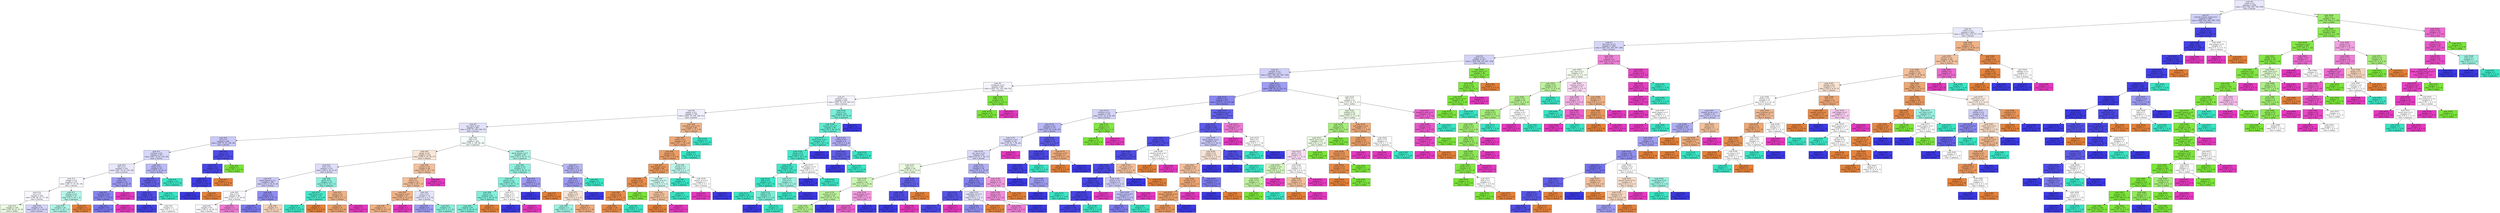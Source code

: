 digraph Tree {
node [shape=box, style="filled", color="black"] ;
0 [label=<node &#35;0<br/>cumin &le; 0.5<br/>samples = 2298<br/>value = [412, 568, 290, 769, 259]<br/>class = korean>, fillcolor="#3c39e51e"] ;
1 [label=<node &#35;1<br/>roasted_sesame_seed &le; 0.5<br/>samples = 1861<br/>value = [408, 224, 284, 766, 179]<br/>class = korean>, fillcolor="#3c39e53f"] ;
0 -> 1 [labeldistance=2.5, labelangle=45, headlabel="True"] ;
2 [label=<node &#35;2<br/>starch &le; 0.5<br/>samples = 1620<br/>value = [403, 224, 279, 537, 177]<br/>class = korean>, fillcolor="#3c39e51c"] ;
1 -> 2 ;
3 [label=<node &#35;3<br/>lime_juice &le; 0.5<br/>samples = 1408<br/>value = [260, 222, 263, 497, 166]<br/>class = korean>, fillcolor="#3c39e534"] ;
2 -> 3 ;
4 [label=<node &#35;4<br/>yogurt &le; 0.5<br/>samples = 1317<br/>value = [254, 209, 253, 497, 104]<br/>class = korean>, fillcolor="#3c39e53a"] ;
3 -> 4 ;
5 [label=<node &#35;5<br/>cayenne &le; 0.5<br/>samples = 1271<br/>value = [253, 166, 252, 497, 103]<br/>class = korean>, fillcolor="#3c39e53d"] ;
4 -> 5 ;
6 [label=<node &#35;6<br/>cardamom &le; 0.5<br/>samples = 861<br/>value = [205, 107, 233, 264, 52]<br/>class = korean>, fillcolor="#3c39e50d"] ;
5 -> 6 ;
7 [label=<node &#35;7<br/>seaweed &le; 0.5<br/>samples = 829<br/>value = [205, 76, 233, 264, 51]<br/>class = korean>, fillcolor="#3c39e50d"] ;
6 -> 7 ;
8 [label=<node &#35;8<br/>pepper &le; 0.5<br/>samples = 764<br/>value = [205, 76, 184, 248, 51]<br/>class = korean>, fillcolor="#3c39e514"] ;
7 -> 8 ;
9 [label=<node &#35;9<br/>soy_sauce &le; 0.5<br/>samples = 695<br/>value = [158, 75, 169, 246, 47]<br/>class = korean>, fillcolor="#3c39e525"] ;
8 -> 9 ;
10 [label=<node &#35;10<br/>nut &le; 0.5<br/>samples = 390<br/>value = [63, 75, 63, 160, 29]<br/>class = korean>, fillcolor="#3c39e545"] ;
9 -> 10 ;
11 [label=<node &#35;11<br/>soybean &le; 0.5<br/>samples = 357<br/>value = [61, 74, 63, 130, 29]<br/>class = korean>, fillcolor="#3c39e532"] ;
10 -> 11 ;
12 [label=<node &#35;12<br/>fish &le; 0.5<br/>samples = 310<br/>value = [61, 74, 45, 102, 28]<br/>class = korean>, fillcolor="#3c39e51e"] ;
11 -> 12 ;
13 [label=<node &#35;13<br/>vinegar &le; 0.5<br/>samples = 275<br/>value = [60, 73, 43, 80, 19]<br/>class = korean>, fillcolor="#3c39e509"] ;
12 -> 13 ;
14 [label=<node &#35;14<br/>rice &le; 0.5<br/>samples = 238<br/>value = [56, 68, 25, 73, 16]<br/>class = korean>, fillcolor="#3c39e508"] ;
13 -> 14 ;
15 [label=<node &#35;15<br/>samples = 164<br/>value = [36, 58, 21, 41, 8]<br/>class = indian>, fillcolor="#7be53923"] ;
14 -> 15 ;
16 [label=<node &#35;16<br/>samples = 74<br/>value = [20, 10, 4, 32, 8]<br/>class = korean>, fillcolor="#3c39e539"] ;
14 -> 16 ;
17 [label=<node &#35;17<br/>chicken &le; 0.5<br/>samples = 37<br/>value = [4, 5, 18, 7, 3]<br/>class = japanese>, fillcolor="#39e5c55e"] ;
13 -> 17 ;
18 [label=<node &#35;18<br/>samples = 34<br/>value = [1, 5, 18, 7, 3]<br/>class = japanese>, fillcolor="#39e5c568"] ;
17 -> 18 ;
19 [label=<node &#35;19<br/>samples = 3<br/>value = [3, 0, 0, 0, 0]<br/>class = chinese>, fillcolor="#e58139ff"] ;
17 -> 19 ;
20 [label=<node &#35;20<br/>pork &le; 0.5<br/>samples = 35<br/>value = [1, 1, 2, 22, 9]<br/>class = korean>, fillcolor="#3c39e580"] ;
12 -> 20 ;
21 [label=<node &#35;21<br/>coriander &le; 0.5<br/>samples = 32<br/>value = [1, 1, 2, 22, 6]<br/>class = korean>, fillcolor="#3c39e59d"] ;
20 -> 21 ;
22 [label=<node &#35;22<br/>samples = 30<br/>value = [1, 1, 2, 22, 4]<br/>class = korean>, fillcolor="#3c39e5b1"] ;
21 -> 22 ;
23 [label=<node &#35;23<br/>samples = 2<br/>value = [0, 0, 0, 0, 2]<br/>class = thai>, fillcolor="#e539c0ff"] ;
21 -> 23 ;
24 [label=<node &#35;24<br/>samples = 3<br/>value = [0, 0, 0, 0, 3]<br/>class = thai>, fillcolor="#e539c0ff"] ;
20 -> 24 ;
25 [label=<node &#35;25<br/>barley &le; 0.5<br/>samples = 47<br/>value = [0, 0, 18, 28, 1]<br/>class = korean>, fillcolor="#3c39e558"] ;
11 -> 25 ;
26 [label=<node &#35;26<br/>enokidake &le; 0.5<br/>samples = 34<br/>value = [0, 0, 5, 28, 1]<br/>class = korean>, fillcolor="#3c39e5ca"] ;
25 -> 26 ;
27 [label=<node &#35;27<br/>vinegar &le; 0.5<br/>samples = 31<br/>value = [0, 0, 2, 28, 1]<br/>class = korean>, fillcolor="#3c39e5e5"] ;
26 -> 27 ;
28 [label=<node &#35;28<br/>samples = 29<br/>value = [0, 0, 1, 28, 0]<br/>class = korean>, fillcolor="#3c39e5f6"] ;
27 -> 28 ;
29 [label=<node &#35;29<br/>samples = 2<br/>value = [0, 0, 1, 0, 1]<br/>class = japanese>, fillcolor="#39e5c500"] ;
27 -> 29 ;
30 [label=<node &#35;30<br/>samples = 3<br/>value = [0, 0, 3, 0, 0]<br/>class = japanese>, fillcolor="#39e5c5ff"] ;
26 -> 30 ;
31 [label=<node &#35;31<br/>samples = 13<br/>value = [0, 0, 13, 0, 0]<br/>class = japanese>, fillcolor="#39e5c5ff"] ;
25 -> 31 ;
32 [label=<node &#35;32<br/>rose &le; 0.5<br/>samples = 33<br/>value = [2, 1, 0, 30, 0]<br/>class = korean>, fillcolor="#3c39e5e6"] ;
10 -> 32 ;
33 [label=<node &#35;33<br/>celery &le; 0.5<br/>samples = 32<br/>value = [2, 0, 0, 30, 0]<br/>class = korean>, fillcolor="#3c39e5ee"] ;
32 -> 33 ;
34 [label=<node &#35;34<br/>shellfish &le; 0.5<br/>samples = 31<br/>value = [1, 0, 0, 30, 0]<br/>class = korean>, fillcolor="#3c39e5f6"] ;
33 -> 34 ;
35 [label=<node &#35;35<br/>samples = 30<br/>value = [0, 0, 0, 30, 0]<br/>class = korean>, fillcolor="#3c39e5ff"] ;
34 -> 35 ;
36 [label=<node &#35;36<br/>samples = 1<br/>value = [1, 0, 0, 0, 0]<br/>class = chinese>, fillcolor="#e58139ff"] ;
34 -> 36 ;
37 [label=<node &#35;37<br/>samples = 1<br/>value = [1, 0, 0, 0, 0]<br/>class = chinese>, fillcolor="#e58139ff"] ;
33 -> 37 ;
38 [label=<node &#35;38<br/>samples = 1<br/>value = [0, 1, 0, 0, 0]<br/>class = indian>, fillcolor="#7be539ff"] ;
32 -> 38 ;
39 [label=<node &#35;39<br/>sake &le; 0.5<br/>samples = 305<br/>value = [95, 0, 106, 86, 18]<br/>class = japanese>, fillcolor="#39e5c50d"] ;
9 -> 39 ;
40 [label=<node &#35;40<br/>ginger &le; 0.5<br/>samples = 219<br/>value = [89, 0, 54, 59, 17]<br/>class = chinese>, fillcolor="#e5813930"] ;
39 -> 40 ;
41 [label=<node &#35;41<br/>wine &le; 0.5<br/>samples = 131<br/>value = [36, 0, 34, 52, 9]<br/>class = korean>, fillcolor="#3c39e52b"] ;
40 -> 41 ;
42 [label=<node &#35;42<br/>black_pepper &le; 0.5<br/>samples = 109<br/>value = [31, 0, 19, 51, 8]<br/>class = korean>, fillcolor="#3c39e541"] ;
41 -> 42 ;
43 [label=<node &#35;43<br/>lime &le; 0.5<br/>samples = 68<br/>value = [23, 0, 15, 24, 6]<br/>class = korean>, fillcolor="#3c39e506"] ;
42 -> 43 ;
44 [label=<node &#35;44<br/>samples = 64<br/>value = [23, 0, 14, 24, 3]<br/>class = korean>, fillcolor="#3c39e506"] ;
43 -> 44 ;
45 [label=<node &#35;45<br/>samples = 4<br/>value = [0, 0, 1, 0, 3]<br/>class = thai>, fillcolor="#e539c0aa"] ;
43 -> 45 ;
46 [label=<node &#35;46<br/>pork &le; 0.5<br/>samples = 41<br/>value = [8, 0, 4, 27, 2]<br/>class = korean>, fillcolor="#3c39e593"] ;
42 -> 46 ;
47 [label=<node &#35;47<br/>samples = 37<br/>value = [6, 0, 3, 27, 1]<br/>class = korean>, fillcolor="#3c39e5ad"] ;
46 -> 47 ;
48 [label=<node &#35;48<br/>samples = 4<br/>value = [2, 0, 1, 0, 1]<br/>class = chinese>, fillcolor="#e5813955"] ;
46 -> 48 ;
49 [label=<node &#35;49<br/>garlic &le; 0.5<br/>samples = 22<br/>value = [5, 0, 15, 1, 1]<br/>class = japanese>, fillcolor="#39e5c596"] ;
41 -> 49 ;
50 [label=<node &#35;50<br/>beef_broth &le; 0.5<br/>samples = 16<br/>value = [1, 0, 15, 0, 0]<br/>class = japanese>, fillcolor="#39e5c5ee"] ;
49 -> 50 ;
51 [label=<node &#35;51<br/>samples = 15<br/>value = [0, 0, 15, 0, 0]<br/>class = japanese>, fillcolor="#39e5c5ff"] ;
50 -> 51 ;
52 [label=<node &#35;52<br/>samples = 1<br/>value = [1, 0, 0, 0, 0]<br/>class = chinese>, fillcolor="#e58139ff"] ;
50 -> 52 ;
53 [label=<node &#35;53<br/>honey &le; 0.5<br/>samples = 6<br/>value = [4, 0, 0, 1, 1]<br/>class = chinese>, fillcolor="#e5813999"] ;
49 -> 53 ;
54 [label=<node &#35;54<br/>samples = 5<br/>value = [4, 0, 0, 1, 0]<br/>class = chinese>, fillcolor="#e58139bf"] ;
53 -> 54 ;
55 [label=<node &#35;55<br/>samples = 1<br/>value = [0, 0, 0, 0, 1]<br/>class = thai>, fillcolor="#e539c0ff"] ;
53 -> 55 ;
56 [label=<node &#35;56<br/>coconut &le; 0.5<br/>samples = 88<br/>value = [53, 0, 20, 7, 8]<br/>class = chinese>, fillcolor="#e581397c"] ;
40 -> 56 ;
57 [label=<node &#35;57<br/>beef &le; 0.5<br/>samples = 85<br/>value = [53, 0, 20, 7, 5]<br/>class = chinese>, fillcolor="#e5813981"] ;
56 -> 57 ;
58 [label=<node &#35;58<br/>thai_pepper &le; 0.5<br/>samples = 73<br/>value = [50, 0, 16, 2, 5]<br/>class = chinese>, fillcolor="#e5813998"] ;
57 -> 58 ;
59 [label=<node &#35;59<br/>samples = 71<br/>value = [50, 0, 16, 2, 3]<br/>class = chinese>, fillcolor="#e581399e"] ;
58 -> 59 ;
60 [label=<node &#35;60<br/>samples = 2<br/>value = [0, 0, 0, 0, 2]<br/>class = thai>, fillcolor="#e539c0ff"] ;
58 -> 60 ;
61 [label=<node &#35;61<br/>wine &le; 0.5<br/>samples = 12<br/>value = [3, 0, 4, 5, 0]<br/>class = korean>, fillcolor="#3c39e520"] ;
57 -> 61 ;
62 [label=<node &#35;62<br/>samples = 6<br/>value = [2, 0, 0, 4, 0]<br/>class = korean>, fillcolor="#3c39e57f"] ;
61 -> 62 ;
63 [label=<node &#35;63<br/>samples = 6<br/>value = [1, 0, 4, 1, 0]<br/>class = japanese>, fillcolor="#39e5c599"] ;
61 -> 63 ;
64 [label=<node &#35;64<br/>samples = 3<br/>value = [0, 0, 0, 0, 3]<br/>class = thai>, fillcolor="#e539c0ff"] ;
56 -> 64 ;
65 [label=<node &#35;65<br/>black_pepper &le; 0.5<br/>samples = 86<br/>value = [6, 0, 52, 27, 1]<br/>class = japanese>, fillcolor="#39e5c56c"] ;
39 -> 65 ;
66 [label=<node &#35;66<br/>tomato &le; 0.5<br/>samples = 71<br/>value = [3, 0, 48, 19, 1]<br/>class = japanese>, fillcolor="#39e5c58e"] ;
65 -> 66 ;
67 [label=<node &#35;67<br/>peanut &le; 0.5<br/>samples = 68<br/>value = [2, 0, 48, 17, 1]<br/>class = japanese>, fillcolor="#39e5c59b"] ;
66 -> 67 ;
68 [label=<node &#35;68<br/>nira &le; 0.5<br/>samples = 66<br/>value = [2, 0, 48, 16, 0]<br/>class = japanese>, fillcolor="#39e5c5a3"] ;
67 -> 68 ;
69 [label=<node &#35;69<br/>samples = 65<br/>value = [1, 0, 48, 16, 0]<br/>class = japanese>, fillcolor="#39e5c5a7"] ;
68 -> 69 ;
70 [label=<node &#35;70<br/>samples = 1<br/>value = [1, 0, 0, 0, 0]<br/>class = chinese>, fillcolor="#e58139ff"] ;
68 -> 70 ;
71 [label=<node &#35;71<br/>honey &le; 0.5<br/>samples = 2<br/>value = [0, 0, 0, 1, 1]<br/>class = korean>, fillcolor="#3c39e500"] ;
67 -> 71 ;
72 [label=<node &#35;72<br/>samples = 1<br/>value = [0, 0, 0, 1, 0]<br/>class = korean>, fillcolor="#3c39e5ff"] ;
71 -> 72 ;
73 [label=<node &#35;73<br/>samples = 1<br/>value = [0, 0, 0, 0, 1]<br/>class = thai>, fillcolor="#e539c0ff"] ;
71 -> 73 ;
74 [label=<node &#35;74<br/>clam &le; 0.5<br/>samples = 3<br/>value = [1, 0, 0, 2, 0]<br/>class = korean>, fillcolor="#3c39e57f"] ;
66 -> 74 ;
75 [label=<node &#35;75<br/>samples = 2<br/>value = [0, 0, 0, 2, 0]<br/>class = korean>, fillcolor="#3c39e5ff"] ;
74 -> 75 ;
76 [label=<node &#35;76<br/>samples = 1<br/>value = [1, 0, 0, 0, 0]<br/>class = chinese>, fillcolor="#e58139ff"] ;
74 -> 76 ;
77 [label=<node &#35;77<br/>shiitake &le; 0.5<br/>samples = 15<br/>value = [3, 0, 4, 8, 0]<br/>class = korean>, fillcolor="#3c39e55d"] ;
65 -> 77 ;
78 [label=<node &#35;78<br/>onion &le; 0.5<br/>samples = 13<br/>value = [3, 0, 2, 8, 0]<br/>class = korean>, fillcolor="#3c39e580"] ;
77 -> 78 ;
79 [label=<node &#35;79<br/>ginger &le; 0.5<br/>samples = 7<br/>value = [3, 0, 2, 2, 0]<br/>class = chinese>, fillcolor="#e5813933"] ;
78 -> 79 ;
80 [label=<node &#35;80<br/>samples = 3<br/>value = [0, 0, 2, 1, 0]<br/>class = japanese>, fillcolor="#39e5c57f"] ;
79 -> 80 ;
81 [label=<node &#35;81<br/>samples = 4<br/>value = [3, 0, 0, 1, 0]<br/>class = chinese>, fillcolor="#e58139aa"] ;
79 -> 81 ;
82 [label=<node &#35;82<br/>samples = 6<br/>value = [0, 0, 0, 6, 0]<br/>class = korean>, fillcolor="#3c39e5ff"] ;
78 -> 82 ;
83 [label=<node &#35;83<br/>samples = 2<br/>value = [0, 0, 2, 0, 0]<br/>class = japanese>, fillcolor="#39e5c5ff"] ;
77 -> 83 ;
84 [label=<node &#35;84<br/>mandarin_peel &le; 0.5<br/>samples = 69<br/>value = [47, 1, 15, 2, 4]<br/>class = chinese>, fillcolor="#e5813997"] ;
8 -> 84 ;
85 [label=<node &#35;85<br/>barley &le; 0.5<br/>samples = 64<br/>value = [47, 1, 10, 2, 4]<br/>class = chinese>, fillcolor="#e58139af"] ;
84 -> 85 ;
86 [label=<node &#35;86<br/>bread &le; 0.5<br/>samples = 60<br/>value = [47, 1, 6, 2, 4]<br/>class = chinese>, fillcolor="#e58139c2"] ;
85 -> 86 ;
87 [label=<node &#35;87<br/>bell_pepper &le; 0.5<br/>samples = 56<br/>value = [47, 1, 4, 1, 3]<br/>class = chinese>, fillcolor="#e58139d3"] ;
86 -> 87 ;
88 [label=<node &#35;88<br/>chickpea &le; 0.5<br/>samples = 50<br/>value = [45, 1, 1, 1, 2]<br/>class = chinese>, fillcolor="#e58139e4"] ;
87 -> 88 ;
89 [label=<node &#35;89<br/>cream &le; 0.5<br/>samples = 49<br/>value = [45, 0, 1, 1, 2]<br/>class = chinese>, fillcolor="#e58139e9"] ;
88 -> 89 ;
90 [label=<node &#35;90<br/>samples = 48<br/>value = [45, 0, 0, 1, 2]<br/>class = chinese>, fillcolor="#e58139ee"] ;
89 -> 90 ;
91 [label=<node &#35;91<br/>samples = 1<br/>value = [0, 0, 1, 0, 0]<br/>class = japanese>, fillcolor="#39e5c5ff"] ;
89 -> 91 ;
92 [label=<node &#35;92<br/>samples = 1<br/>value = [0, 1, 0, 0, 0]<br/>class = indian>, fillcolor="#7be539ff"] ;
88 -> 92 ;
93 [label=<node &#35;93<br/>vegetable_oil &le; 0.5<br/>samples = 6<br/>value = [2, 0, 3, 0, 1]<br/>class = japanese>, fillcolor="#39e5c540"] ;
87 -> 93 ;
94 [label=<node &#35;94<br/>coconut &le; 0.5<br/>samples = 3<br/>value = [2, 0, 0, 0, 1]<br/>class = chinese>, fillcolor="#e581397f"] ;
93 -> 94 ;
95 [label=<node &#35;95<br/>samples = 2<br/>value = [2, 0, 0, 0, 0]<br/>class = chinese>, fillcolor="#e58139ff"] ;
94 -> 95 ;
96 [label=<node &#35;96<br/>samples = 1<br/>value = [0, 0, 0, 0, 1]<br/>class = thai>, fillcolor="#e539c0ff"] ;
94 -> 96 ;
97 [label=<node &#35;97<br/>samples = 3<br/>value = [0, 0, 3, 0, 0]<br/>class = japanese>, fillcolor="#39e5c5ff"] ;
93 -> 97 ;
98 [label=<node &#35;98<br/>shrimp &le; 0.5<br/>samples = 4<br/>value = [0, 0, 2, 1, 1]<br/>class = japanese>, fillcolor="#39e5c555"] ;
86 -> 98 ;
99 [label=<node &#35;99<br/>samples = 2<br/>value = [0, 0, 2, 0, 0]<br/>class = japanese>, fillcolor="#39e5c5ff"] ;
98 -> 99 ;
100 [label=<node &#35;100<br/>peanut_oil &le; 0.5<br/>samples = 2<br/>value = [0, 0, 0, 1, 1]<br/>class = korean>, fillcolor="#3c39e500"] ;
98 -> 100 ;
101 [label=<node &#35;101<br/>samples = 1<br/>value = [0, 0, 0, 0, 1]<br/>class = thai>, fillcolor="#e539c0ff"] ;
100 -> 101 ;
102 [label=<node &#35;102<br/>samples = 1<br/>value = [0, 0, 0, 1, 0]<br/>class = korean>, fillcolor="#3c39e5ff"] ;
100 -> 102 ;
103 [label=<node &#35;103<br/>samples = 4<br/>value = [0, 0, 4, 0, 0]<br/>class = japanese>, fillcolor="#39e5c5ff"] ;
85 -> 103 ;
104 [label=<node &#35;104<br/>samples = 5<br/>value = [0, 0, 5, 0, 0]<br/>class = japanese>, fillcolor="#39e5c5ff"] ;
84 -> 104 ;
105 [label=<node &#35;105<br/>beef &le; 0.5<br/>samples = 65<br/>value = [0, 0, 49, 16, 0]<br/>class = japanese>, fillcolor="#39e5c5ac"] ;
7 -> 105 ;
106 [label=<node &#35;106<br/>sesame_oil &le; 0.5<br/>samples = 59<br/>value = [0, 0, 49, 10, 0]<br/>class = japanese>, fillcolor="#39e5c5cb"] ;
105 -> 106 ;
107 [label=<node &#35;107<br/>black_bean &le; 0.5<br/>samples = 51<br/>value = [0, 0, 46, 5, 0]<br/>class = japanese>, fillcolor="#39e5c5e3"] ;
106 -> 107 ;
108 [label=<node &#35;108<br/>wheat &le; 0.5<br/>samples = 50<br/>value = [0, 0, 46, 4, 0]<br/>class = japanese>, fillcolor="#39e5c5e9"] ;
107 -> 108 ;
109 [label=<node &#35;109<br/>vegetable &le; 0.5<br/>samples = 46<br/>value = [0, 0, 44, 2, 0]<br/>class = japanese>, fillcolor="#39e5c5f3"] ;
108 -> 109 ;
110 [label=<node &#35;110<br/>kelp &le; 0.5<br/>samples = 43<br/>value = [0, 0, 42, 1, 0]<br/>class = japanese>, fillcolor="#39e5c5f9"] ;
109 -> 110 ;
111 [label=<node &#35;111<br/>samples = 39<br/>value = [0, 0, 39, 0, 0]<br/>class = japanese>, fillcolor="#39e5c5ff"] ;
110 -> 111 ;
112 [label=<node &#35;112<br/>radish &le; 0.5<br/>samples = 4<br/>value = [0, 0, 3, 1, 0]<br/>class = japanese>, fillcolor="#39e5c5aa"] ;
110 -> 112 ;
113 [label=<node &#35;113<br/>samples = 1<br/>value = [0, 0, 0, 1, 0]<br/>class = korean>, fillcolor="#3c39e5ff"] ;
112 -> 113 ;
114 [label=<node &#35;114<br/>samples = 3<br/>value = [0, 0, 3, 0, 0]<br/>class = japanese>, fillcolor="#39e5c5ff"] ;
112 -> 114 ;
115 [label=<node &#35;115<br/>tuna &le; 0.5<br/>samples = 3<br/>value = [0, 0, 2, 1, 0]<br/>class = japanese>, fillcolor="#39e5c57f"] ;
109 -> 115 ;
116 [label=<node &#35;116<br/>samples = 2<br/>value = [0, 0, 2, 0, 0]<br/>class = japanese>, fillcolor="#39e5c5ff"] ;
115 -> 116 ;
117 [label=<node &#35;117<br/>samples = 1<br/>value = [0, 0, 0, 1, 0]<br/>class = korean>, fillcolor="#3c39e5ff"] ;
115 -> 117 ;
118 [label=<node &#35;118<br/>bell_pepper &le; 0.5<br/>samples = 4<br/>value = [0, 0, 2, 2, 0]<br/>class = japanese>, fillcolor="#39e5c500"] ;
108 -> 118 ;
119 [label=<node &#35;119<br/>samples = 2<br/>value = [0, 0, 0, 2, 0]<br/>class = korean>, fillcolor="#3c39e5ff"] ;
118 -> 119 ;
120 [label=<node &#35;120<br/>samples = 2<br/>value = [0, 0, 2, 0, 0]<br/>class = japanese>, fillcolor="#39e5c5ff"] ;
118 -> 120 ;
121 [label=<node &#35;121<br/>samples = 1<br/>value = [0, 0, 0, 1, 0]<br/>class = korean>, fillcolor="#3c39e5ff"] ;
107 -> 121 ;
122 [label=<node &#35;122<br/>scallion &le; 0.5<br/>samples = 8<br/>value = [0, 0, 3, 5, 0]<br/>class = korean>, fillcolor="#3c39e566"] ;
106 -> 122 ;
123 [label=<node &#35;123<br/>lettuce &le; 0.5<br/>samples = 6<br/>value = [0, 0, 1, 5, 0]<br/>class = korean>, fillcolor="#3c39e5cc"] ;
122 -> 123 ;
124 [label=<node &#35;124<br/>samples = 5<br/>value = [0, 0, 0, 5, 0]<br/>class = korean>, fillcolor="#3c39e5ff"] ;
123 -> 124 ;
125 [label=<node &#35;125<br/>samples = 1<br/>value = [0, 0, 1, 0, 0]<br/>class = japanese>, fillcolor="#39e5c5ff"] ;
123 -> 125 ;
126 [label=<node &#35;126<br/>samples = 2<br/>value = [0, 0, 2, 0, 0]<br/>class = japanese>, fillcolor="#39e5c5ff"] ;
122 -> 126 ;
127 [label=<node &#35;127<br/>samples = 6<br/>value = [0, 0, 0, 6, 0]<br/>class = korean>, fillcolor="#3c39e5ff"] ;
105 -> 127 ;
128 [label=<node &#35;128<br/>coffee &le; 0.5<br/>samples = 32<br/>value = [0, 31, 0, 0, 1]<br/>class = indian>, fillcolor="#7be539f7"] ;
6 -> 128 ;
129 [label=<node &#35;129<br/>samples = 31<br/>value = [0, 31, 0, 0, 0]<br/>class = indian>, fillcolor="#7be539ff"] ;
128 -> 129 ;
130 [label=<node &#35;130<br/>samples = 1<br/>value = [0, 0, 0, 0, 1]<br/>class = thai>, fillcolor="#e539c0ff"] ;
128 -> 130 ;
131 [label=<node &#35;131<br/>cilantro &le; 0.5<br/>samples = 410<br/>value = [48, 59, 19, 233, 51]<br/>class = korean>, fillcolor="#3c39e57e"] ;
5 -> 131 ;
132 [label=<node &#35;132<br/>scallion &le; 0.5<br/>samples = 357<br/>value = [33, 41, 16, 233, 34]<br/>class = korean>, fillcolor="#3c39e59b"] ;
131 -> 132 ;
133 [label=<node &#35;133<br/>turmeric &le; 0.5<br/>samples = 150<br/>value = [11, 41, 9, 64, 25]<br/>class = korean>, fillcolor="#3c39e536"] ;
132 -> 133 ;
134 [label=<node &#35;134<br/>soybean &le; 0.5<br/>samples = 133<br/>value = [11, 25, 9, 64, 24]<br/>class = korean>, fillcolor="#3c39e55c"] ;
133 -> 134 ;
135 [label=<node &#35;135<br/>lemongrass &le; 0.5<br/>samples = 102<br/>value = [8, 25, 7, 38, 24]<br/>class = korean>, fillcolor="#3c39e52b"] ;
134 -> 135 ;
136 [label=<node &#35;136<br/>soy_sauce &le; 0.5<br/>samples = 95<br/>value = [8, 25, 7, 38, 17]<br/>class = korean>, fillcolor="#3c39e52f"] ;
135 -> 136 ;
137 [label=<node &#35;137<br/>egg &le; 0.5<br/>samples = 59<br/>value = [3, 25, 3, 19, 9]<br/>class = indian>, fillcolor="#7be53926"] ;
136 -> 137 ;
138 [label=<node &#35;138<br/>fish &le; 0.5<br/>samples = 48<br/>value = [2, 25, 3, 10, 8]<br/>class = indian>, fillcolor="#7be53965"] ;
137 -> 138 ;
139 [label=<node &#35;139<br/>sesame_oil &le; 0.5<br/>samples = 40<br/>value = [2, 24, 3, 8, 3]<br/>class = indian>, fillcolor="#7be5397f"] ;
138 -> 139 ;
140 [label=<node &#35;140<br/>samples = 37<br/>value = [2, 24, 3, 5, 3]<br/>class = indian>, fillcolor="#7be53997"] ;
139 -> 140 ;
141 [label=<node &#35;141<br/>samples = 3<br/>value = [0, 0, 0, 3, 0]<br/>class = korean>, fillcolor="#3c39e5ff"] ;
139 -> 141 ;
142 [label=<node &#35;142<br/>black_pepper &le; 0.5<br/>samples = 8<br/>value = [0, 1, 0, 2, 5]<br/>class = thai>, fillcolor="#e539c080"] ;
138 -> 142 ;
143 [label=<node &#35;143<br/>samples = 6<br/>value = [0, 1, 0, 0, 5]<br/>class = thai>, fillcolor="#e539c0cc"] ;
142 -> 143 ;
144 [label=<node &#35;144<br/>samples = 2<br/>value = [0, 0, 0, 2, 0]<br/>class = korean>, fillcolor="#3c39e5ff"] ;
142 -> 144 ;
145 [label=<node &#35;145<br/>bacon &le; 0.5<br/>samples = 11<br/>value = [1, 0, 0, 9, 1]<br/>class = korean>, fillcolor="#3c39e5cc"] ;
137 -> 145 ;
146 [label=<node &#35;146<br/>honey &le; 0.5<br/>samples = 10<br/>value = [0, 0, 0, 9, 1]<br/>class = korean>, fillcolor="#3c39e5e3"] ;
145 -> 146 ;
147 [label=<node &#35;147<br/>samples = 9<br/>value = [0, 0, 0, 9, 0]<br/>class = korean>, fillcolor="#3c39e5ff"] ;
146 -> 147 ;
148 [label=<node &#35;148<br/>samples = 1<br/>value = [0, 0, 0, 0, 1]<br/>class = thai>, fillcolor="#e539c0ff"] ;
146 -> 148 ;
149 [label=<node &#35;149<br/>samples = 1<br/>value = [1, 0, 0, 0, 0]<br/>class = chinese>, fillcolor="#e58139ff"] ;
145 -> 149 ;
150 [label=<node &#35;150<br/>chicken &le; 0.5<br/>samples = 36<br/>value = [5, 0, 4, 19, 8]<br/>class = korean>, fillcolor="#3c39e564"] ;
136 -> 150 ;
151 [label=<node &#35;151<br/>garlic &le; 0.5<br/>samples = 26<br/>value = [4, 0, 2, 18, 2]<br/>class = korean>, fillcolor="#3c39e5a2"] ;
150 -> 151 ;
152 [label=<node &#35;152<br/>lemon &le; 0.5<br/>samples = 15<br/>value = [0, 0, 1, 13, 1]<br/>class = korean>, fillcolor="#3c39e5db"] ;
151 -> 152 ;
153 [label=<node &#35;153<br/>samples = 14<br/>value = [0, 0, 1, 13, 0]<br/>class = korean>, fillcolor="#3c39e5eb"] ;
152 -> 153 ;
154 [label=<node &#35;154<br/>samples = 1<br/>value = [0, 0, 0, 0, 1]<br/>class = thai>, fillcolor="#e539c0ff"] ;
152 -> 154 ;
155 [label=<node &#35;155<br/>vegetable_oil &le; 0.5<br/>samples = 11<br/>value = [4, 0, 1, 5, 1]<br/>class = korean>, fillcolor="#3c39e524"] ;
151 -> 155 ;
156 [label=<node &#35;156<br/>samples = 8<br/>value = [1, 0, 1, 5, 1]<br/>class = korean>, fillcolor="#3c39e592"] ;
155 -> 156 ;
157 [label=<node &#35;157<br/>samples = 3<br/>value = [3, 0, 0, 0, 0]<br/>class = chinese>, fillcolor="#e58139ff"] ;
155 -> 157 ;
158 [label=<node &#35;158<br/>sherry &le; 0.5<br/>samples = 10<br/>value = [1, 0, 2, 1, 6]<br/>class = thai>, fillcolor="#e539c07f"] ;
150 -> 158 ;
159 [label=<node &#35;159<br/>lemon &le; 0.5<br/>samples = 9<br/>value = [0, 0, 2, 1, 6]<br/>class = thai>, fillcolor="#e539c092"] ;
158 -> 159 ;
160 [label=<node &#35;160<br/>samples = 8<br/>value = [0, 0, 2, 0, 6]<br/>class = thai>, fillcolor="#e539c0aa"] ;
159 -> 160 ;
161 [label=<node &#35;161<br/>samples = 1<br/>value = [0, 0, 0, 1, 0]<br/>class = korean>, fillcolor="#3c39e5ff"] ;
159 -> 161 ;
162 [label=<node &#35;162<br/>samples = 1<br/>value = [1, 0, 0, 0, 0]<br/>class = chinese>, fillcolor="#e58139ff"] ;
158 -> 162 ;
163 [label=<node &#35;163<br/>samples = 7<br/>value = [0, 0, 0, 0, 7]<br/>class = thai>, fillcolor="#e539c0ff"] ;
135 -> 163 ;
164 [label=<node &#35;164<br/>pepper &le; 0.5<br/>samples = 31<br/>value = [3, 0, 2, 26, 0]<br/>class = korean>, fillcolor="#3c39e5d1"] ;
134 -> 164 ;
165 [label=<node &#35;165<br/>wasabi &le; 0.5<br/>samples = 27<br/>value = [0, 0, 2, 25, 0]<br/>class = korean>, fillcolor="#3c39e5eb"] ;
164 -> 165 ;
166 [label=<node &#35;166<br/>lettuce &le; 0.5<br/>samples = 26<br/>value = [0, 0, 1, 25, 0]<br/>class = korean>, fillcolor="#3c39e5f5"] ;
165 -> 166 ;
167 [label=<node &#35;167<br/>samples = 23<br/>value = [0, 0, 0, 23, 0]<br/>class = korean>, fillcolor="#3c39e5ff"] ;
166 -> 167 ;
168 [label=<node &#35;168<br/>carrot &le; 0.5<br/>samples = 3<br/>value = [0, 0, 1, 2, 0]<br/>class = korean>, fillcolor="#3c39e57f"] ;
166 -> 168 ;
169 [label=<node &#35;169<br/>samples = 2<br/>value = [0, 0, 0, 2, 0]<br/>class = korean>, fillcolor="#3c39e5ff"] ;
168 -> 169 ;
170 [label=<node &#35;170<br/>samples = 1<br/>value = [0, 0, 1, 0, 0]<br/>class = japanese>, fillcolor="#39e5c5ff"] ;
168 -> 170 ;
171 [label=<node &#35;171<br/>samples = 1<br/>value = [0, 0, 1, 0, 0]<br/>class = japanese>, fillcolor="#39e5c5ff"] ;
165 -> 171 ;
172 [label=<node &#35;172<br/>mushroom &le; 0.5<br/>samples = 4<br/>value = [3, 0, 0, 1, 0]<br/>class = chinese>, fillcolor="#e58139aa"] ;
164 -> 172 ;
173 [label=<node &#35;173<br/>samples = 3<br/>value = [3, 0, 0, 0, 0]<br/>class = chinese>, fillcolor="#e58139ff"] ;
172 -> 173 ;
174 [label=<node &#35;174<br/>samples = 1<br/>value = [0, 0, 0, 1, 0]<br/>class = korean>, fillcolor="#3c39e5ff"] ;
172 -> 174 ;
175 [label=<node &#35;175<br/>basil &le; 0.5<br/>samples = 17<br/>value = [0, 16, 0, 0, 1]<br/>class = indian>, fillcolor="#7be539ef"] ;
133 -> 175 ;
176 [label=<node &#35;176<br/>samples = 16<br/>value = [0, 16, 0, 0, 0]<br/>class = indian>, fillcolor="#7be539ff"] ;
175 -> 176 ;
177 [label=<node &#35;177<br/>samples = 1<br/>value = [0, 0, 0, 0, 1]<br/>class = thai>, fillcolor="#e539c0ff"] ;
175 -> 177 ;
178 [label=<node &#35;178<br/>cane_molasses &le; 0.5<br/>samples = 207<br/>value = [22, 0, 7, 169, 9]<br/>class = korean>, fillcolor="#3c39e5cb"] ;
132 -> 178 ;
179 [label=<node &#35;179<br/>vinegar &le; 0.5<br/>samples = 200<br/>value = [22, 0, 6, 168, 4]<br/>class = korean>, fillcolor="#3c39e5d1"] ;
178 -> 179 ;
180 [label=<node &#35;180<br/>peanut &le; 0.5<br/>samples = 167<br/>value = [10, 0, 4, 150, 3]<br/>class = korean>, fillcolor="#3c39e5e3"] ;
179 -> 180 ;
181 [label=<node &#35;181<br/>bean &le; 0.5<br/>samples = 165<br/>value = [9, 0, 4, 150, 2]<br/>class = korean>, fillcolor="#3c39e5e6"] ;
180 -> 181 ;
182 [label=<node &#35;182<br/>chicken &le; 0.5<br/>samples = 162<br/>value = [7, 0, 4, 149, 2]<br/>class = korean>, fillcolor="#3c39e5ea"] ;
181 -> 182 ;
183 [label=<node &#35;183<br/>basil &le; 0.5<br/>samples = 156<br/>value = [7, 0, 2, 146, 1]<br/>class = korean>, fillcolor="#3c39e5ee"] ;
182 -> 183 ;
184 [label=<node &#35;184<br/>olive_oil &le; 0.5<br/>samples = 155<br/>value = [7, 0, 2, 146, 0]<br/>class = korean>, fillcolor="#3c39e5ef"] ;
183 -> 184 ;
185 [label=<node &#35;185<br/>samples = 154<br/>value = [7, 0, 1, 146, 0]<br/>class = korean>, fillcolor="#3c39e5f1"] ;
184 -> 185 ;
186 [label=<node &#35;186<br/>samples = 1<br/>value = [0, 0, 1, 0, 0]<br/>class = japanese>, fillcolor="#39e5c5ff"] ;
184 -> 186 ;
187 [label=<node &#35;187<br/>samples = 1<br/>value = [0, 0, 0, 0, 1]<br/>class = thai>, fillcolor="#e539c0ff"] ;
183 -> 187 ;
188 [label=<node &#35;188<br/>cashew &le; 0.5<br/>samples = 6<br/>value = [0, 0, 2, 3, 1]<br/>class = korean>, fillcolor="#3c39e540"] ;
182 -> 188 ;
189 [label=<node &#35;189<br/>sesame_seed &le; 0.5<br/>samples = 5<br/>value = [0, 0, 2, 3, 0]<br/>class = korean>, fillcolor="#3c39e555"] ;
188 -> 189 ;
190 [label=<node &#35;190<br/>samples = 4<br/>value = [0, 0, 1, 3, 0]<br/>class = korean>, fillcolor="#3c39e5aa"] ;
189 -> 190 ;
191 [label=<node &#35;191<br/>samples = 1<br/>value = [0, 0, 1, 0, 0]<br/>class = japanese>, fillcolor="#39e5c5ff"] ;
189 -> 191 ;
192 [label=<node &#35;192<br/>samples = 1<br/>value = [0, 0, 0, 0, 1]<br/>class = thai>, fillcolor="#e539c0ff"] ;
188 -> 192 ;
193 [label=<node &#35;193<br/>soy_sauce &le; 0.5<br/>samples = 3<br/>value = [2, 0, 0, 1, 0]<br/>class = chinese>, fillcolor="#e581397f"] ;
181 -> 193 ;
194 [label=<node &#35;194<br/>samples = 1<br/>value = [0, 0, 0, 1, 0]<br/>class = korean>, fillcolor="#3c39e5ff"] ;
193 -> 194 ;
195 [label=<node &#35;195<br/>samples = 2<br/>value = [2, 0, 0, 0, 0]<br/>class = chinese>, fillcolor="#e58139ff"] ;
193 -> 195 ;
196 [label=<node &#35;196<br/>chicken_broth &le; 0.5<br/>samples = 2<br/>value = [1, 0, 0, 0, 1]<br/>class = chinese>, fillcolor="#e5813900"] ;
180 -> 196 ;
197 [label=<node &#35;197<br/>samples = 1<br/>value = [1, 0, 0, 0, 0]<br/>class = chinese>, fillcolor="#e58139ff"] ;
196 -> 197 ;
198 [label=<node &#35;198<br/>samples = 1<br/>value = [0, 0, 0, 0, 1]<br/>class = thai>, fillcolor="#e539c0ff"] ;
196 -> 198 ;
199 [label=<node &#35;199<br/>black_pepper &le; 0.5<br/>samples = 33<br/>value = [12, 0, 2, 18, 1]<br/>class = korean>, fillcolor="#3c39e549"] ;
179 -> 199 ;
200 [label=<node &#35;200<br/>radish &le; 0.5<br/>samples = 23<br/>value = [12, 0, 1, 9, 1]<br/>class = chinese>, fillcolor="#e5813937"] ;
199 -> 200 ;
201 [label=<node &#35;201<br/>vegetable &le; 0.5<br/>samples = 19<br/>value = [12, 0, 1, 5, 1]<br/>class = chinese>, fillcolor="#e581397f"] ;
200 -> 201 ;
202 [label=<node &#35;202<br/>zucchini &le; 0.5<br/>samples = 15<br/>value = [11, 0, 1, 2, 1]<br/>class = chinese>, fillcolor="#e58139b1"] ;
201 -> 202 ;
203 [label=<node &#35;203<br/>chinese_cabbage &le; 0.5<br/>samples = 14<br/>value = [11, 0, 1, 2, 0]<br/>class = chinese>, fillcolor="#e58139bf"] ;
202 -> 203 ;
204 [label=<node &#35;204<br/>samples = 13<br/>value = [11, 0, 1, 1, 0]<br/>class = chinese>, fillcolor="#e58139d4"] ;
203 -> 204 ;
205 [label=<node &#35;205<br/>samples = 1<br/>value = [0, 0, 0, 1, 0]<br/>class = korean>, fillcolor="#3c39e5ff"] ;
203 -> 205 ;
206 [label=<node &#35;206<br/>samples = 1<br/>value = [0, 0, 0, 0, 1]<br/>class = thai>, fillcolor="#e539c0ff"] ;
202 -> 206 ;
207 [label=<node &#35;207<br/>mushroom &le; 0.5<br/>samples = 4<br/>value = [1, 0, 0, 3, 0]<br/>class = korean>, fillcolor="#3c39e5aa"] ;
201 -> 207 ;
208 [label=<node &#35;208<br/>samples = 3<br/>value = [0, 0, 0, 3, 0]<br/>class = korean>, fillcolor="#3c39e5ff"] ;
207 -> 208 ;
209 [label=<node &#35;209<br/>samples = 1<br/>value = [1, 0, 0, 0, 0]<br/>class = chinese>, fillcolor="#e58139ff"] ;
207 -> 209 ;
210 [label=<node &#35;210<br/>samples = 4<br/>value = [0, 0, 0, 4, 0]<br/>class = korean>, fillcolor="#3c39e5ff"] ;
200 -> 210 ;
211 [label=<node &#35;211<br/>mint &le; 0.5<br/>samples = 10<br/>value = [0, 0, 1, 9, 0]<br/>class = korean>, fillcolor="#3c39e5e3"] ;
199 -> 211 ;
212 [label=<node &#35;212<br/>samples = 9<br/>value = [0, 0, 0, 9, 0]<br/>class = korean>, fillcolor="#3c39e5ff"] ;
211 -> 212 ;
213 [label=<node &#35;213<br/>samples = 1<br/>value = [0, 0, 1, 0, 0]<br/>class = japanese>, fillcolor="#39e5c5ff"] ;
211 -> 213 ;
214 [label=<node &#35;214<br/>sesame_oil &le; 0.5<br/>samples = 7<br/>value = [0, 0, 1, 1, 5]<br/>class = thai>, fillcolor="#e539c0aa"] ;
178 -> 214 ;
215 [label=<node &#35;215<br/>samples = 5<br/>value = [0, 0, 0, 0, 5]<br/>class = thai>, fillcolor="#e539c0ff"] ;
214 -> 215 ;
216 [label=<node &#35;216<br/>beef &le; 0.5<br/>samples = 2<br/>value = [0, 0, 1, 1, 0]<br/>class = japanese>, fillcolor="#39e5c500"] ;
214 -> 216 ;
217 [label=<node &#35;217<br/>samples = 1<br/>value = [0, 0, 1, 0, 0]<br/>class = japanese>, fillcolor="#39e5c5ff"] ;
216 -> 217 ;
218 [label=<node &#35;218<br/>samples = 1<br/>value = [0, 0, 0, 1, 0]<br/>class = korean>, fillcolor="#3c39e5ff"] ;
216 -> 218 ;
219 [label=<node &#35;219<br/>fish &le; 0.5<br/>samples = 53<br/>value = [15, 18, 3, 0, 17]<br/>class = indian>, fillcolor="#7be53907"] ;
131 -> 219 ;
220 [label=<node &#35;220<br/>scallion &le; 0.5<br/>samples = 38<br/>value = [14, 17, 2, 0, 5]<br/>class = indian>, fillcolor="#7be53920"] ;
219 -> 220 ;
221 [label=<node &#35;221<br/>onion &le; 0.5<br/>samples = 21<br/>value = [2, 15, 1, 0, 3]<br/>class = indian>, fillcolor="#7be539aa"] ;
220 -> 221 ;
222 [label=<node &#35;222<br/>lemon_juice &le; 0.5<br/>samples = 10<br/>value = [2, 4, 1, 0, 3]<br/>class = indian>, fillcolor="#7be53924"] ;
221 -> 222 ;
223 [label=<node &#35;223<br/>garlic &le; 0.5<br/>samples = 8<br/>value = [2, 2, 1, 0, 3]<br/>class = thai>, fillcolor="#e539c02a"] ;
222 -> 223 ;
224 [label=<node &#35;224<br/>cucumber &le; 0.5<br/>samples = 4<br/>value = [0, 2, 1, 0, 1]<br/>class = indian>, fillcolor="#7be53955"] ;
223 -> 224 ;
225 [label=<node &#35;225<br/>ginger &le; 0.5<br/>samples = 3<br/>value = [0, 2, 1, 0, 0]<br/>class = indian>, fillcolor="#7be5397f"] ;
224 -> 225 ;
226 [label=<node &#35;226<br/>samples = 2<br/>value = [0, 2, 0, 0, 0]<br/>class = indian>, fillcolor="#7be539ff"] ;
225 -> 226 ;
227 [label=<node &#35;227<br/>samples = 1<br/>value = [0, 0, 1, 0, 0]<br/>class = japanese>, fillcolor="#39e5c5ff"] ;
225 -> 227 ;
228 [label=<node &#35;228<br/>samples = 1<br/>value = [0, 0, 0, 0, 1]<br/>class = thai>, fillcolor="#e539c0ff"] ;
224 -> 228 ;
229 [label=<node &#35;229<br/>cream &le; 0.5<br/>samples = 4<br/>value = [2, 0, 0, 0, 2]<br/>class = chinese>, fillcolor="#e5813900"] ;
223 -> 229 ;
230 [label=<node &#35;230<br/>shallot &le; 0.5<br/>samples = 3<br/>value = [2, 0, 0, 0, 1]<br/>class = chinese>, fillcolor="#e581397f"] ;
229 -> 230 ;
231 [label=<node &#35;231<br/>samples = 2<br/>value = [2, 0, 0, 0, 0]<br/>class = chinese>, fillcolor="#e58139ff"] ;
230 -> 231 ;
232 [label=<node &#35;232<br/>samples = 1<br/>value = [0, 0, 0, 0, 1]<br/>class = thai>, fillcolor="#e539c0ff"] ;
230 -> 232 ;
233 [label=<node &#35;233<br/>samples = 1<br/>value = [0, 0, 0, 0, 1]<br/>class = thai>, fillcolor="#e539c0ff"] ;
229 -> 233 ;
234 [label=<node &#35;234<br/>samples = 2<br/>value = [0, 2, 0, 0, 0]<br/>class = indian>, fillcolor="#7be539ff"] ;
222 -> 234 ;
235 [label=<node &#35;235<br/>samples = 11<br/>value = [0, 11, 0, 0, 0]<br/>class = indian>, fillcolor="#7be539ff"] ;
221 -> 235 ;
236 [label=<node &#35;236<br/>bell_pepper &le; 0.5<br/>samples = 17<br/>value = [12, 2, 1, 0, 2]<br/>class = chinese>, fillcolor="#e58139aa"] ;
220 -> 236 ;
237 [label=<node &#35;237<br/>oyster &le; 0.5<br/>samples = 15<br/>value = [12, 2, 0, 0, 1]<br/>class = chinese>, fillcolor="#e58139c4"] ;
236 -> 237 ;
238 [label=<node &#35;238<br/>broccoli &le; 0.5<br/>samples = 14<br/>value = [12, 2, 0, 0, 0]<br/>class = chinese>, fillcolor="#e58139d4"] ;
237 -> 238 ;
239 [label=<node &#35;239<br/>coconut &le; 0.5<br/>samples = 13<br/>value = [12, 1, 0, 0, 0]<br/>class = chinese>, fillcolor="#e58139ea"] ;
238 -> 239 ;
240 [label=<node &#35;240<br/>samples = 12<br/>value = [12, 0, 0, 0, 0]<br/>class = chinese>, fillcolor="#e58139ff"] ;
239 -> 240 ;
241 [label=<node &#35;241<br/>samples = 1<br/>value = [0, 1, 0, 0, 0]<br/>class = indian>, fillcolor="#7be539ff"] ;
239 -> 241 ;
242 [label=<node &#35;242<br/>samples = 1<br/>value = [0, 1, 0, 0, 0]<br/>class = indian>, fillcolor="#7be539ff"] ;
238 -> 242 ;
243 [label=<node &#35;243<br/>samples = 1<br/>value = [0, 0, 0, 0, 1]<br/>class = thai>, fillcolor="#e539c0ff"] ;
237 -> 243 ;
244 [label=<node &#35;244<br/>garlic &le; 0.5<br/>samples = 2<br/>value = [0, 0, 1, 0, 1]<br/>class = japanese>, fillcolor="#39e5c500"] ;
236 -> 244 ;
245 [label=<node &#35;245<br/>samples = 1<br/>value = [0, 0, 0, 0, 1]<br/>class = thai>, fillcolor="#e539c0ff"] ;
244 -> 245 ;
246 [label=<node &#35;246<br/>samples = 1<br/>value = [0, 0, 1, 0, 0]<br/>class = japanese>, fillcolor="#39e5c5ff"] ;
244 -> 246 ;
247 [label=<node &#35;247<br/>mandarin_peel &le; 0.5<br/>samples = 15<br/>value = [1, 1, 1, 0, 12]<br/>class = thai>, fillcolor="#e539c0c8"] ;
219 -> 247 ;
248 [label=<node &#35;248<br/>turmeric &le; 0.5<br/>samples = 14<br/>value = [1, 1, 0, 0, 12]<br/>class = thai>, fillcolor="#e539c0d8"] ;
247 -> 248 ;
249 [label=<node &#35;249<br/>sesame_oil &le; 0.5<br/>samples = 13<br/>value = [1, 0, 0, 0, 12]<br/>class = thai>, fillcolor="#e539c0ea"] ;
248 -> 249 ;
250 [label=<node &#35;250<br/>samples = 12<br/>value = [0, 0, 0, 0, 12]<br/>class = thai>, fillcolor="#e539c0ff"] ;
249 -> 250 ;
251 [label=<node &#35;251<br/>samples = 1<br/>value = [1, 0, 0, 0, 0]<br/>class = chinese>, fillcolor="#e58139ff"] ;
249 -> 251 ;
252 [label=<node &#35;252<br/>samples = 1<br/>value = [0, 1, 0, 0, 0]<br/>class = indian>, fillcolor="#7be539ff"] ;
248 -> 252 ;
253 [label=<node &#35;253<br/>samples = 1<br/>value = [0, 0, 1, 0, 0]<br/>class = japanese>, fillcolor="#39e5c5ff"] ;
247 -> 253 ;
254 [label=<node &#35;254<br/>sesame_seed &le; 0.5<br/>samples = 46<br/>value = [1, 43, 1, 0, 1]<br/>class = indian>, fillcolor="#7be539ee"] ;
4 -> 254 ;
255 [label=<node &#35;255<br/>carrot &le; 0.5<br/>samples = 45<br/>value = [0, 43, 1, 0, 1]<br/>class = indian>, fillcolor="#7be539f3"] ;
254 -> 255 ;
256 [label=<node &#35;256<br/>cream_cheese &le; 0.5<br/>samples = 44<br/>value = [0, 43, 1, 0, 0]<br/>class = indian>, fillcolor="#7be539f9"] ;
255 -> 256 ;
257 [label=<node &#35;257<br/>samples = 43<br/>value = [0, 43, 0, 0, 0]<br/>class = indian>, fillcolor="#7be539ff"] ;
256 -> 257 ;
258 [label=<node &#35;258<br/>samples = 1<br/>value = [0, 0, 1, 0, 0]<br/>class = japanese>, fillcolor="#39e5c5ff"] ;
256 -> 258 ;
259 [label=<node &#35;259<br/>samples = 1<br/>value = [0, 0, 0, 0, 1]<br/>class = thai>, fillcolor="#e539c0ff"] ;
255 -> 259 ;
260 [label=<node &#35;260<br/>samples = 1<br/>value = [1, 0, 0, 0, 0]<br/>class = chinese>, fillcolor="#e58139ff"] ;
254 -> 260 ;
261 [label=<node &#35;261<br/>fish &le; 0.5<br/>samples = 91<br/>value = [6, 13, 10, 0, 62]<br/>class = thai>, fillcolor="#e539c0a0"] ;
3 -> 261 ;
262 [label=<node &#35;262<br/>soy_sauce &le; 0.5<br/>samples = 37<br/>value = [6, 13, 7, 0, 11]<br/>class = indian>, fillcolor="#7be53914"] ;
261 -> 262 ;
263 [label=<node &#35;263<br/>vinegar &le; 0.5<br/>samples = 22<br/>value = [1, 13, 4, 0, 4]<br/>class = indian>, fillcolor="#7be53980"] ;
262 -> 263 ;
264 [label=<node &#35;264<br/>shrimp &le; 0.5<br/>samples = 20<br/>value = [1, 13, 2, 0, 4]<br/>class = indian>, fillcolor="#7be5398f"] ;
263 -> 264 ;
265 [label=<node &#35;265<br/>wasabi &le; 0.5<br/>samples = 18<br/>value = [1, 13, 1, 0, 3]<br/>class = indian>, fillcolor="#7be539aa"] ;
264 -> 265 ;
266 [label=<node &#35;266<br/>shallot &le; 0.5<br/>samples = 17<br/>value = [1, 13, 0, 0, 3]<br/>class = indian>, fillcolor="#7be539b6"] ;
265 -> 266 ;
267 [label=<node &#35;267<br/>radish &le; 0.5<br/>samples = 16<br/>value = [1, 13, 0, 0, 2]<br/>class = indian>, fillcolor="#7be539c8"] ;
266 -> 267 ;
268 [label=<node &#35;268<br/>beef &le; 0.5<br/>samples = 15<br/>value = [1, 13, 0, 0, 1]<br/>class = indian>, fillcolor="#7be539db"] ;
267 -> 268 ;
269 [label=<node &#35;269<br/>chicken &le; 0.5<br/>samples = 14<br/>value = [1, 13, 0, 0, 0]<br/>class = indian>, fillcolor="#7be539eb"] ;
268 -> 269 ;
270 [label=<node &#35;270<br/>samples = 12<br/>value = [0, 12, 0, 0, 0]<br/>class = indian>, fillcolor="#7be539ff"] ;
269 -> 270 ;
271 [label=<node &#35;271<br/>bean &le; 0.5<br/>samples = 2<br/>value = [1, 1, 0, 0, 0]<br/>class = chinese>, fillcolor="#e5813900"] ;
269 -> 271 ;
272 [label=<node &#35;272<br/>samples = 1<br/>value = [0, 1, 0, 0, 0]<br/>class = indian>, fillcolor="#7be539ff"] ;
271 -> 272 ;
273 [label=<node &#35;273<br/>samples = 1<br/>value = [1, 0, 0, 0, 0]<br/>class = chinese>, fillcolor="#e58139ff"] ;
271 -> 273 ;
274 [label=<node &#35;274<br/>samples = 1<br/>value = [0, 0, 0, 0, 1]<br/>class = thai>, fillcolor="#e539c0ff"] ;
268 -> 274 ;
275 [label=<node &#35;275<br/>samples = 1<br/>value = [0, 0, 0, 0, 1]<br/>class = thai>, fillcolor="#e539c0ff"] ;
267 -> 275 ;
276 [label=<node &#35;276<br/>samples = 1<br/>value = [0, 0, 0, 0, 1]<br/>class = thai>, fillcolor="#e539c0ff"] ;
266 -> 276 ;
277 [label=<node &#35;277<br/>samples = 1<br/>value = [0, 0, 1, 0, 0]<br/>class = japanese>, fillcolor="#39e5c5ff"] ;
265 -> 277 ;
278 [label=<node &#35;278<br/>cayenne &le; 0.5<br/>samples = 2<br/>value = [0, 0, 1, 0, 1]<br/>class = japanese>, fillcolor="#39e5c500"] ;
264 -> 278 ;
279 [label=<node &#35;279<br/>samples = 1<br/>value = [0, 0, 0, 0, 1]<br/>class = thai>, fillcolor="#e539c0ff"] ;
278 -> 279 ;
280 [label=<node &#35;280<br/>samples = 1<br/>value = [0, 0, 1, 0, 0]<br/>class = japanese>, fillcolor="#39e5c5ff"] ;
278 -> 280 ;
281 [label=<node &#35;281<br/>samples = 2<br/>value = [0, 0, 2, 0, 0]<br/>class = japanese>, fillcolor="#39e5c5ff"] ;
263 -> 281 ;
282 [label=<node &#35;282<br/>sesame_oil &le; 0.5<br/>samples = 15<br/>value = [5, 0, 3, 0, 7]<br/>class = thai>, fillcolor="#e539c033"] ;
262 -> 282 ;
283 [label=<node &#35;283<br/>garlic &le; 0.5<br/>samples = 8<br/>value = [0, 0, 3, 0, 5]<br/>class = thai>, fillcolor="#e539c066"] ;
282 -> 283 ;
284 [label=<node &#35;284<br/>samples = 2<br/>value = [0, 0, 2, 0, 0]<br/>class = japanese>, fillcolor="#39e5c5ff"] ;
283 -> 284 ;
285 [label=<node &#35;285<br/>lime &le; 0.5<br/>samples = 6<br/>value = [0, 0, 1, 0, 5]<br/>class = thai>, fillcolor="#e539c0cc"] ;
283 -> 285 ;
286 [label=<node &#35;286<br/>samples = 5<br/>value = [0, 0, 0, 0, 5]<br/>class = thai>, fillcolor="#e539c0ff"] ;
285 -> 286 ;
287 [label=<node &#35;287<br/>samples = 1<br/>value = [0, 0, 1, 0, 0]<br/>class = japanese>, fillcolor="#39e5c5ff"] ;
285 -> 287 ;
288 [label=<node &#35;288<br/>shrimp &le; 0.5<br/>samples = 7<br/>value = [5, 0, 0, 0, 2]<br/>class = chinese>, fillcolor="#e5813999"] ;
282 -> 288 ;
289 [label=<node &#35;289<br/>onion &le; 0.5<br/>samples = 6<br/>value = [5, 0, 0, 0, 1]<br/>class = chinese>, fillcolor="#e58139cc"] ;
288 -> 289 ;
290 [label=<node &#35;290<br/>samples = 5<br/>value = [5, 0, 0, 0, 0]<br/>class = chinese>, fillcolor="#e58139ff"] ;
289 -> 290 ;
291 [label=<node &#35;291<br/>samples = 1<br/>value = [0, 0, 0, 0, 1]<br/>class = thai>, fillcolor="#e539c0ff"] ;
289 -> 291 ;
292 [label=<node &#35;292<br/>samples = 1<br/>value = [0, 0, 0, 0, 1]<br/>class = thai>, fillcolor="#e539c0ff"] ;
288 -> 292 ;
293 [label=<node &#35;293<br/>litchi &le; 0.5<br/>samples = 54<br/>value = [0, 0, 3, 0, 51]<br/>class = thai>, fillcolor="#e539c0f0"] ;
261 -> 293 ;
294 [label=<node &#35;294<br/>sake &le; 0.5<br/>samples = 53<br/>value = [0, 0, 2, 0, 51]<br/>class = thai>, fillcolor="#e539c0f5"] ;
293 -> 294 ;
295 [label=<node &#35;295<br/>orange_juice &le; 0.5<br/>samples = 52<br/>value = [0, 0, 1, 0, 51]<br/>class = thai>, fillcolor="#e539c0fa"] ;
294 -> 295 ;
296 [label=<node &#35;296<br/>samples = 50<br/>value = [0, 0, 0, 0, 50]<br/>class = thai>, fillcolor="#e539c0ff"] ;
295 -> 296 ;
297 [label=<node &#35;297<br/>black_pepper &le; 0.5<br/>samples = 2<br/>value = [0, 0, 1, 0, 1]<br/>class = japanese>, fillcolor="#39e5c500"] ;
295 -> 297 ;
298 [label=<node &#35;298<br/>samples = 1<br/>value = [0, 0, 0, 0, 1]<br/>class = thai>, fillcolor="#e539c0ff"] ;
297 -> 298 ;
299 [label=<node &#35;299<br/>samples = 1<br/>value = [0, 0, 1, 0, 0]<br/>class = japanese>, fillcolor="#39e5c5ff"] ;
297 -> 299 ;
300 [label=<node &#35;300<br/>samples = 1<br/>value = [0, 0, 1, 0, 0]<br/>class = japanese>, fillcolor="#39e5c5ff"] ;
294 -> 300 ;
301 [label=<node &#35;301<br/>samples = 1<br/>value = [0, 0, 1, 0, 0]<br/>class = japanese>, fillcolor="#39e5c5ff"] ;
293 -> 301 ;
302 [label=<node &#35;302<br/>pork &le; 0.5<br/>samples = 212<br/>value = [143, 2, 16, 40, 11]<br/>class = chinese>, fillcolor="#e5813999"] ;
2 -> 302 ;
303 [label=<node &#35;303<br/>coconut &le; 0.5<br/>samples = 164<br/>value = [98, 2, 16, 38, 10]<br/>class = chinese>, fillcolor="#e5813979"] ;
302 -> 303 ;
304 [label=<node &#35;304<br/>ginger &le; 0.5<br/>samples = 159<br/>value = [98, 2, 15, 38, 6]<br/>class = chinese>, fillcolor="#e581397e"] ;
303 -> 304 ;
305 [label=<node &#35;305<br/>chicken &le; 0.5<br/>samples = 75<br/>value = [36, 0, 9, 25, 5]<br/>class = chinese>, fillcolor="#e5813938"] ;
304 -> 305 ;
306 [label=<node &#35;306<br/>shrimp &le; 0.5<br/>samples = 57<br/>value = [23, 0, 8, 23, 3]<br/>class = chinese>, fillcolor="#e5813900"] ;
305 -> 306 ;
307 [label=<node &#35;307<br/>chicken_broth &le; 0.5<br/>samples = 43<br/>value = [14, 0, 5, 22, 2]<br/>class = korean>, fillcolor="#3c39e546"] ;
306 -> 307 ;
308 [label=<node &#35;308<br/>pineapple &le; 0.5<br/>samples = 38<br/>value = [11, 0, 4, 22, 1]<br/>class = korean>, fillcolor="#3c39e568"] ;
307 -> 308 ;
309 [label=<node &#35;309<br/>pea &le; 0.5<br/>samples = 36<br/>value = [9, 0, 4, 22, 1]<br/>class = korean>, fillcolor="#3c39e57b"] ;
308 -> 309 ;
310 [label=<node &#35;310<br/>vinegar &le; 0.5<br/>samples = 34<br/>value = [7, 0, 4, 22, 1]<br/>class = korean>, fillcolor="#3c39e58e"] ;
309 -> 310 ;
311 [label=<node &#35;311<br/>enokidake &le; 0.5<br/>samples = 25<br/>value = [4, 0, 2, 19, 0]<br/>class = korean>, fillcolor="#3c39e5b6"] ;
310 -> 311 ;
312 [label=<node &#35;312<br/>pear &le; 0.5<br/>samples = 22<br/>value = [2, 0, 2, 18, 0]<br/>class = korean>, fillcolor="#3c39e5cc"] ;
311 -> 312 ;
313 [label=<node &#35;313<br/>cabbage &le; 0.5<br/>samples = 21<br/>value = [1, 0, 2, 18, 0]<br/>class = korean>, fillcolor="#3c39e5d7"] ;
312 -> 313 ;
314 [label=<node &#35;314<br/>samples = 20<br/>value = [0, 0, 2, 18, 0]<br/>class = korean>, fillcolor="#3c39e5e3"] ;
313 -> 314 ;
315 [label=<node &#35;315<br/>samples = 1<br/>value = [1, 0, 0, 0, 0]<br/>class = chinese>, fillcolor="#e58139ff"] ;
313 -> 315 ;
316 [label=<node &#35;316<br/>samples = 1<br/>value = [1, 0, 0, 0, 0]<br/>class = chinese>, fillcolor="#e58139ff"] ;
312 -> 316 ;
317 [label=<node &#35;317<br/>scallion &le; 0.5<br/>samples = 3<br/>value = [2, 0, 0, 1, 0]<br/>class = chinese>, fillcolor="#e581397f"] ;
311 -> 317 ;
318 [label=<node &#35;318<br/>samples = 1<br/>value = [0, 0, 0, 1, 0]<br/>class = korean>, fillcolor="#3c39e5ff"] ;
317 -> 318 ;
319 [label=<node &#35;319<br/>samples = 2<br/>value = [2, 0, 0, 0, 0]<br/>class = chinese>, fillcolor="#e58139ff"] ;
317 -> 319 ;
320 [label=<node &#35;320<br/>soybean &le; 0.5<br/>samples = 9<br/>value = [3, 0, 2, 3, 1]<br/>class = chinese>, fillcolor="#e5813900"] ;
310 -> 320 ;
321 [label=<node &#35;321<br/>peanut_butter &le; 0.5<br/>samples = 6<br/>value = [3, 0, 0, 2, 1]<br/>class = chinese>, fillcolor="#e5813940"] ;
320 -> 321 ;
322 [label=<node &#35;322<br/>cayenne &le; 0.5<br/>samples = 5<br/>value = [3, 0, 0, 2, 0]<br/>class = chinese>, fillcolor="#e5813955"] ;
321 -> 322 ;
323 [label=<node &#35;323<br/>samples = 3<br/>value = [1, 0, 0, 2, 0]<br/>class = korean>, fillcolor="#3c39e57f"] ;
322 -> 323 ;
324 [label=<node &#35;324<br/>samples = 2<br/>value = [2, 0, 0, 0, 0]<br/>class = chinese>, fillcolor="#e58139ff"] ;
322 -> 324 ;
325 [label=<node &#35;325<br/>samples = 1<br/>value = [0, 0, 0, 0, 1]<br/>class = thai>, fillcolor="#e539c0ff"] ;
321 -> 325 ;
326 [label=<node &#35;326<br/>mung_bean &le; 0.5<br/>samples = 3<br/>value = [0, 0, 2, 1, 0]<br/>class = japanese>, fillcolor="#39e5c57f"] ;
320 -> 326 ;
327 [label=<node &#35;327<br/>samples = 2<br/>value = [0, 0, 2, 0, 0]<br/>class = japanese>, fillcolor="#39e5c5ff"] ;
326 -> 327 ;
328 [label=<node &#35;328<br/>samples = 1<br/>value = [0, 0, 0, 1, 0]<br/>class = korean>, fillcolor="#3c39e5ff"] ;
326 -> 328 ;
329 [label=<node &#35;329<br/>samples = 2<br/>value = [2, 0, 0, 0, 0]<br/>class = chinese>, fillcolor="#e58139ff"] ;
309 -> 329 ;
330 [label=<node &#35;330<br/>samples = 2<br/>value = [2, 0, 0, 0, 0]<br/>class = chinese>, fillcolor="#e58139ff"] ;
308 -> 330 ;
331 [label=<node &#35;331<br/>yeast &le; 0.5<br/>samples = 5<br/>value = [3, 0, 1, 0, 1]<br/>class = chinese>, fillcolor="#e581397f"] ;
307 -> 331 ;
332 [label=<node &#35;332<br/>vegetable_oil &le; 0.5<br/>samples = 4<br/>value = [3, 0, 1, 0, 0]<br/>class = chinese>, fillcolor="#e58139aa"] ;
331 -> 332 ;
333 [label=<node &#35;333<br/>samples = 3<br/>value = [3, 0, 0, 0, 0]<br/>class = chinese>, fillcolor="#e58139ff"] ;
332 -> 333 ;
334 [label=<node &#35;334<br/>samples = 1<br/>value = [0, 0, 1, 0, 0]<br/>class = japanese>, fillcolor="#39e5c5ff"] ;
332 -> 334 ;
335 [label=<node &#35;335<br/>samples = 1<br/>value = [0, 0, 0, 0, 1]<br/>class = thai>, fillcolor="#e539c0ff"] ;
331 -> 335 ;
336 [label=<node &#35;336<br/>cane_molasses &le; 0.5<br/>samples = 14<br/>value = [9, 0, 3, 1, 1]<br/>class = chinese>, fillcolor="#e581398b"] ;
306 -> 336 ;
337 [label=<node &#35;337<br/>carrot &le; 0.5<br/>samples = 12<br/>value = [9, 0, 2, 1, 0]<br/>class = chinese>, fillcolor="#e58139b2"] ;
336 -> 337 ;
338 [label=<node &#35;338<br/>wheat &le; 0.5<br/>samples = 10<br/>value = [9, 0, 1, 0, 0]<br/>class = chinese>, fillcolor="#e58139e3"] ;
337 -> 338 ;
339 [label=<node &#35;339<br/>samples = 8<br/>value = [8, 0, 0, 0, 0]<br/>class = chinese>, fillcolor="#e58139ff"] ;
338 -> 339 ;
340 [label=<node &#35;340<br/>soy_sauce &le; 0.5<br/>samples = 2<br/>value = [1, 0, 1, 0, 0]<br/>class = chinese>, fillcolor="#e5813900"] ;
338 -> 340 ;
341 [label=<node &#35;341<br/>samples = 1<br/>value = [0, 0, 1, 0, 0]<br/>class = japanese>, fillcolor="#39e5c5ff"] ;
340 -> 341 ;
342 [label=<node &#35;342<br/>samples = 1<br/>value = [1, 0, 0, 0, 0]<br/>class = chinese>, fillcolor="#e58139ff"] ;
340 -> 342 ;
343 [label=<node &#35;343<br/>garlic &le; 0.5<br/>samples = 2<br/>value = [0, 0, 1, 1, 0]<br/>class = japanese>, fillcolor="#39e5c500"] ;
337 -> 343 ;
344 [label=<node &#35;344<br/>samples = 1<br/>value = [0, 0, 1, 0, 0]<br/>class = japanese>, fillcolor="#39e5c5ff"] ;
343 -> 344 ;
345 [label=<node &#35;345<br/>samples = 1<br/>value = [0, 0, 0, 1, 0]<br/>class = korean>, fillcolor="#3c39e5ff"] ;
343 -> 345 ;
346 [label=<node &#35;346<br/>vanilla &le; 0.5<br/>samples = 2<br/>value = [0, 0, 1, 0, 1]<br/>class = japanese>, fillcolor="#39e5c500"] ;
336 -> 346 ;
347 [label=<node &#35;347<br/>samples = 1<br/>value = [0, 0, 0, 0, 1]<br/>class = thai>, fillcolor="#e539c0ff"] ;
346 -> 347 ;
348 [label=<node &#35;348<br/>samples = 1<br/>value = [0, 0, 1, 0, 0]<br/>class = japanese>, fillcolor="#39e5c5ff"] ;
346 -> 348 ;
349 [label=<node &#35;349<br/>fish &le; 0.5<br/>samples = 18<br/>value = [13, 0, 1, 2, 2]<br/>class = chinese>, fillcolor="#e58139af"] ;
305 -> 349 ;
350 [label=<node &#35;350<br/>sesame_seed &le; 0.5<br/>samples = 13<br/>value = [12, 0, 0, 1, 0]<br/>class = chinese>, fillcolor="#e58139ea"] ;
349 -> 350 ;
351 [label=<node &#35;351<br/>samples = 12<br/>value = [12, 0, 0, 0, 0]<br/>class = chinese>, fillcolor="#e58139ff"] ;
350 -> 351 ;
352 [label=<node &#35;352<br/>samples = 1<br/>value = [0, 0, 0, 1, 0]<br/>class = korean>, fillcolor="#3c39e5ff"] ;
350 -> 352 ;
353 [label=<node &#35;353<br/>bell_pepper &le; 0.5<br/>samples = 5<br/>value = [1, 0, 1, 1, 2]<br/>class = thai>, fillcolor="#e539c040"] ;
349 -> 353 ;
354 [label=<node &#35;354<br/>black_pepper &le; 0.5<br/>samples = 3<br/>value = [1, 0, 1, 1, 0]<br/>class = chinese>, fillcolor="#e5813900"] ;
353 -> 354 ;
355 [label=<node &#35;355<br/>samples = 1<br/>value = [0, 0, 1, 0, 0]<br/>class = japanese>, fillcolor="#39e5c5ff"] ;
354 -> 355 ;
356 [label=<node &#35;356<br/>cayenne &le; 0.5<br/>samples = 2<br/>value = [1, 0, 0, 1, 0]<br/>class = chinese>, fillcolor="#e5813900"] ;
354 -> 356 ;
357 [label=<node &#35;357<br/>samples = 1<br/>value = [0, 0, 0, 1, 0]<br/>class = korean>, fillcolor="#3c39e5ff"] ;
356 -> 357 ;
358 [label=<node &#35;358<br/>samples = 1<br/>value = [1, 0, 0, 0, 0]<br/>class = chinese>, fillcolor="#e58139ff"] ;
356 -> 358 ;
359 [label=<node &#35;359<br/>samples = 2<br/>value = [0, 0, 0, 0, 2]<br/>class = thai>, fillcolor="#e539c0ff"] ;
353 -> 359 ;
360 [label=<node &#35;360<br/>sake &le; 0.5<br/>samples = 84<br/>value = [62, 2, 6, 13, 1]<br/>class = chinese>, fillcolor="#e58139b0"] ;
304 -> 360 ;
361 [label=<node &#35;361<br/>wheat &le; 0.5<br/>samples = 59<br/>value = [50, 2, 3, 3, 1]<br/>class = chinese>, fillcolor="#e58139d6"] ;
360 -> 361 ;
362 [label=<node &#35;362<br/>milk &le; 0.5<br/>samples = 54<br/>value = [50, 1, 0, 2, 1]<br/>class = chinese>, fillcolor="#e58139eb"] ;
361 -> 362 ;
363 [label=<node &#35;363<br/>mackerel &le; 0.5<br/>samples = 53<br/>value = [50, 0, 0, 2, 1]<br/>class = chinese>, fillcolor="#e58139f0"] ;
362 -> 363 ;
364 [label=<node &#35;364<br/>brown_rice &le; 0.5<br/>samples = 52<br/>value = [50, 0, 0, 1, 1]<br/>class = chinese>, fillcolor="#e58139f5"] ;
363 -> 364 ;
365 [label=<node &#35;365<br/>palm &le; 0.5<br/>samples = 51<br/>value = [50, 0, 0, 0, 1]<br/>class = chinese>, fillcolor="#e58139fa"] ;
364 -> 365 ;
366 [label=<node &#35;366<br/>samples = 49<br/>value = [49, 0, 0, 0, 0]<br/>class = chinese>, fillcolor="#e58139ff"] ;
365 -> 366 ;
367 [label=<node &#35;367<br/>samples = 2<br/>value = [1, 0, 0, 0, 1]<br/>class = chinese>, fillcolor="#e5813900"] ;
365 -> 367 ;
368 [label=<node &#35;368<br/>samples = 1<br/>value = [0, 0, 0, 1, 0]<br/>class = korean>, fillcolor="#3c39e5ff"] ;
364 -> 368 ;
369 [label=<node &#35;369<br/>samples = 1<br/>value = [0, 0, 0, 1, 0]<br/>class = korean>, fillcolor="#3c39e5ff"] ;
363 -> 369 ;
370 [label=<node &#35;370<br/>samples = 1<br/>value = [0, 1, 0, 0, 0]<br/>class = indian>, fillcolor="#7be539ff"] ;
362 -> 370 ;
371 [label=<node &#35;371<br/>soy_sauce &le; 0.5<br/>samples = 5<br/>value = [0, 1, 3, 1, 0]<br/>class = japanese>, fillcolor="#39e5c57f"] ;
361 -> 371 ;
372 [label=<node &#35;372<br/>black_pepper &le; 0.5<br/>samples = 2<br/>value = [0, 1, 0, 1, 0]<br/>class = indian>, fillcolor="#7be53900"] ;
371 -> 372 ;
373 [label=<node &#35;373<br/>samples = 1<br/>value = [0, 0, 0, 1, 0]<br/>class = korean>, fillcolor="#3c39e5ff"] ;
372 -> 373 ;
374 [label=<node &#35;374<br/>samples = 1<br/>value = [0, 1, 0, 0, 0]<br/>class = indian>, fillcolor="#7be539ff"] ;
372 -> 374 ;
375 [label=<node &#35;375<br/>samples = 3<br/>value = [0, 0, 3, 0, 0]<br/>class = japanese>, fillcolor="#39e5c5ff"] ;
371 -> 375 ;
376 [label=<node &#35;376<br/>beef_broth &le; 0.5<br/>samples = 25<br/>value = [12, 0, 3, 10, 0]<br/>class = chinese>, fillcolor="#e5813922"] ;
360 -> 376 ;
377 [label=<node &#35;377<br/>scallion &le; 0.5<br/>samples = 18<br/>value = [6, 0, 3, 9, 0]<br/>class = korean>, fillcolor="#3c39e540"] ;
376 -> 377 ;
378 [label=<node &#35;378<br/>chicken_broth &le; 0.5<br/>samples = 7<br/>value = [0, 0, 2, 5, 0]<br/>class = korean>, fillcolor="#3c39e599"] ;
377 -> 378 ;
379 [label=<node &#35;379<br/>mackerel &le; 0.5<br/>samples = 6<br/>value = [0, 0, 1, 5, 0]<br/>class = korean>, fillcolor="#3c39e5cc"] ;
378 -> 379 ;
380 [label=<node &#35;380<br/>samples = 4<br/>value = [0, 0, 0, 4, 0]<br/>class = korean>, fillcolor="#3c39e5ff"] ;
379 -> 380 ;
381 [label=<node &#35;381<br/>samples = 2<br/>value = [0, 0, 1, 1, 0]<br/>class = japanese>, fillcolor="#39e5c500"] ;
379 -> 381 ;
382 [label=<node &#35;382<br/>samples = 1<br/>value = [0, 0, 1, 0, 0]<br/>class = japanese>, fillcolor="#39e5c5ff"] ;
378 -> 382 ;
383 [label=<node &#35;383<br/>white_wine &le; 0.5<br/>samples = 11<br/>value = [6, 0, 1, 4, 0]<br/>class = chinese>, fillcolor="#e5813949"] ;
377 -> 383 ;
384 [label=<node &#35;384<br/>grape_juice &le; 0.5<br/>samples = 9<br/>value = [6, 0, 1, 2, 0]<br/>class = chinese>, fillcolor="#e5813992"] ;
383 -> 384 ;
385 [label=<node &#35;385<br/>pumpkin &le; 0.5<br/>samples = 8<br/>value = [6, 0, 0, 2, 0]<br/>class = chinese>, fillcolor="#e58139aa"] ;
384 -> 385 ;
386 [label=<node &#35;386<br/>vegetable &le; 0.5<br/>samples = 7<br/>value = [6, 0, 0, 1, 0]<br/>class = chinese>, fillcolor="#e58139d4"] ;
385 -> 386 ;
387 [label=<node &#35;387<br/>samples = 5<br/>value = [5, 0, 0, 0, 0]<br/>class = chinese>, fillcolor="#e58139ff"] ;
386 -> 387 ;
388 [label=<node &#35;388<br/>onion &le; 0.5<br/>samples = 2<br/>value = [1, 0, 0, 1, 0]<br/>class = chinese>, fillcolor="#e5813900"] ;
386 -> 388 ;
389 [label=<node &#35;389<br/>samples = 1<br/>value = [0, 0, 0, 1, 0]<br/>class = korean>, fillcolor="#3c39e5ff"] ;
388 -> 389 ;
390 [label=<node &#35;390<br/>samples = 1<br/>value = [1, 0, 0, 0, 0]<br/>class = chinese>, fillcolor="#e58139ff"] ;
388 -> 390 ;
391 [label=<node &#35;391<br/>samples = 1<br/>value = [0, 0, 0, 1, 0]<br/>class = korean>, fillcolor="#3c39e5ff"] ;
385 -> 391 ;
392 [label=<node &#35;392<br/>samples = 1<br/>value = [0, 0, 1, 0, 0]<br/>class = japanese>, fillcolor="#39e5c5ff"] ;
384 -> 392 ;
393 [label=<node &#35;393<br/>samples = 2<br/>value = [0, 0, 0, 2, 0]<br/>class = korean>, fillcolor="#3c39e5ff"] ;
383 -> 393 ;
394 [label=<node &#35;394<br/>mustard &le; 0.5<br/>samples = 7<br/>value = [6, 0, 0, 1, 0]<br/>class = chinese>, fillcolor="#e58139d4"] ;
376 -> 394 ;
395 [label=<node &#35;395<br/>samples = 6<br/>value = [6, 0, 0, 0, 0]<br/>class = chinese>, fillcolor="#e58139ff"] ;
394 -> 395 ;
396 [label=<node &#35;396<br/>samples = 1<br/>value = [0, 0, 0, 1, 0]<br/>class = korean>, fillcolor="#3c39e5ff"] ;
394 -> 396 ;
397 [label=<node &#35;397<br/>vanilla &le; 0.5<br/>samples = 5<br/>value = [0, 0, 1, 0, 4]<br/>class = thai>, fillcolor="#e539c0bf"] ;
303 -> 397 ;
398 [label=<node &#35;398<br/>samples = 4<br/>value = [0, 0, 0, 0, 4]<br/>class = thai>, fillcolor="#e539c0ff"] ;
397 -> 398 ;
399 [label=<node &#35;399<br/>samples = 1<br/>value = [0, 0, 1, 0, 0]<br/>class = japanese>, fillcolor="#39e5c5ff"] ;
397 -> 399 ;
400 [label=<node &#35;400<br/>fish &le; 0.5<br/>samples = 48<br/>value = [45, 0, 0, 2, 1]<br/>class = chinese>, fillcolor="#e58139ee"] ;
302 -> 400 ;
401 [label=<node &#35;401<br/>barley &le; 0.5<br/>samples = 46<br/>value = [45, 0, 0, 1, 0]<br/>class = chinese>, fillcolor="#e58139f9"] ;
400 -> 401 ;
402 [label=<node &#35;402<br/>samples = 45<br/>value = [45, 0, 0, 0, 0]<br/>class = chinese>, fillcolor="#e58139ff"] ;
401 -> 402 ;
403 [label=<node &#35;403<br/>samples = 1<br/>value = [0, 0, 0, 1, 0]<br/>class = korean>, fillcolor="#3c39e5ff"] ;
401 -> 403 ;
404 [label=<node &#35;404<br/>cabbage &le; 0.5<br/>samples = 2<br/>value = [0, 0, 0, 1, 1]<br/>class = korean>, fillcolor="#3c39e500"] ;
400 -> 404 ;
405 [label=<node &#35;405<br/>samples = 1<br/>value = [0, 0, 0, 1, 0]<br/>class = korean>, fillcolor="#3c39e5ff"] ;
404 -> 405 ;
406 [label=<node &#35;406<br/>samples = 1<br/>value = [0, 0, 0, 0, 1]<br/>class = thai>, fillcolor="#e539c0ff"] ;
404 -> 406 ;
407 [label=<node &#35;407<br/>cilantro &le; 0.5<br/>samples = 241<br/>value = [5, 0, 5, 229, 2]<br/>class = korean>, fillcolor="#3c39e5f2"] ;
1 -> 407 ;
408 [label=<node &#35;408<br/>palm &le; 0.5<br/>samples = 239<br/>value = [4, 0, 5, 229, 1]<br/>class = korean>, fillcolor="#3c39e5f4"] ;
407 -> 408 ;
409 [label=<node &#35;409<br/>peanut_oil &le; 0.5<br/>samples = 238<br/>value = [4, 0, 5, 229, 0]<br/>class = korean>, fillcolor="#3c39e5f5"] ;
408 -> 409 ;
410 [label=<node &#35;410<br/>wasabi &le; 0.5<br/>samples = 237<br/>value = [3, 0, 5, 229, 0]<br/>class = korean>, fillcolor="#3c39e5f6"] ;
409 -> 410 ;
411 [label=<node &#35;411<br/>enokidake &le; 0.5<br/>samples = 236<br/>value = [3, 0, 4, 229, 0]<br/>class = korean>, fillcolor="#3c39e5f7"] ;
410 -> 411 ;
412 [label=<node &#35;412<br/>vinegar &le; 0.5<br/>samples = 231<br/>value = [2, 0, 3, 226, 0]<br/>class = korean>, fillcolor="#3c39e5f9"] ;
411 -> 412 ;
413 [label=<node &#35;413<br/>starch &le; 0.5<br/>samples = 182<br/>value = [1, 0, 0, 181, 0]<br/>class = korean>, fillcolor="#3c39e5fe"] ;
412 -> 413 ;
414 [label=<node &#35;414<br/>samples = 173<br/>value = [0, 0, 0, 173, 0]<br/>class = korean>, fillcolor="#3c39e5ff"] ;
413 -> 414 ;
415 [label=<node &#35;415<br/>vegetable_oil &le; 0.5<br/>samples = 9<br/>value = [1, 0, 0, 8, 0]<br/>class = korean>, fillcolor="#3c39e5df"] ;
413 -> 415 ;
416 [label=<node &#35;416<br/>samples = 8<br/>value = [0, 0, 0, 8, 0]<br/>class = korean>, fillcolor="#3c39e5ff"] ;
415 -> 416 ;
417 [label=<node &#35;417<br/>samples = 1<br/>value = [1, 0, 0, 0, 0]<br/>class = chinese>, fillcolor="#e58139ff"] ;
415 -> 417 ;
418 [label=<node &#35;418<br/>beef_broth &le; 0.5<br/>samples = 49<br/>value = [1, 0, 3, 45, 0]<br/>class = korean>, fillcolor="#3c39e5e9"] ;
412 -> 418 ;
419 [label=<node &#35;419<br/>chinese_cabbage &le; 0.5<br/>samples = 48<br/>value = [0, 0, 3, 45, 0]<br/>class = korean>, fillcolor="#3c39e5ee"] ;
418 -> 419 ;
420 [label=<node &#35;420<br/>cayenne &le; 0.5<br/>samples = 46<br/>value = [0, 0, 2, 44, 0]<br/>class = korean>, fillcolor="#3c39e5f3"] ;
419 -> 420 ;
421 [label=<node &#35;421<br/>mustard &le; 0.5<br/>samples = 13<br/>value = [0, 0, 2, 11, 0]<br/>class = korean>, fillcolor="#3c39e5d1"] ;
420 -> 421 ;
422 [label=<node &#35;422<br/>seaweed &le; 0.5<br/>samples = 11<br/>value = [0, 0, 1, 10, 0]<br/>class = korean>, fillcolor="#3c39e5e6"] ;
421 -> 422 ;
423 [label=<node &#35;423<br/>samples = 7<br/>value = [0, 0, 0, 7, 0]<br/>class = korean>, fillcolor="#3c39e5ff"] ;
422 -> 423 ;
424 [label=<node &#35;424<br/>vegetable &le; 0.5<br/>samples = 4<br/>value = [0, 0, 1, 3, 0]<br/>class = korean>, fillcolor="#3c39e5aa"] ;
422 -> 424 ;
425 [label=<node &#35;425<br/>samples = 2<br/>value = [0, 0, 0, 2, 0]<br/>class = korean>, fillcolor="#3c39e5ff"] ;
424 -> 425 ;
426 [label=<node &#35;426<br/>rice &le; 0.5<br/>samples = 2<br/>value = [0, 0, 1, 1, 0]<br/>class = japanese>, fillcolor="#39e5c500"] ;
424 -> 426 ;
427 [label=<node &#35;427<br/>samples = 1<br/>value = [0, 0, 0, 1, 0]<br/>class = korean>, fillcolor="#3c39e5ff"] ;
426 -> 427 ;
428 [label=<node &#35;428<br/>samples = 1<br/>value = [0, 0, 1, 0, 0]<br/>class = japanese>, fillcolor="#39e5c5ff"] ;
426 -> 428 ;
429 [label=<node &#35;429<br/>vegetable &le; 0.5<br/>samples = 2<br/>value = [0, 0, 1, 1, 0]<br/>class = japanese>, fillcolor="#39e5c500"] ;
421 -> 429 ;
430 [label=<node &#35;430<br/>samples = 1<br/>value = [0, 0, 1, 0, 0]<br/>class = japanese>, fillcolor="#39e5c5ff"] ;
429 -> 430 ;
431 [label=<node &#35;431<br/>samples = 1<br/>value = [0, 0, 0, 1, 0]<br/>class = korean>, fillcolor="#3c39e5ff"] ;
429 -> 431 ;
432 [label=<node &#35;432<br/>samples = 33<br/>value = [0, 0, 0, 33, 0]<br/>class = korean>, fillcolor="#3c39e5ff"] ;
420 -> 432 ;
433 [label=<node &#35;433<br/>shiitake &le; 0.5<br/>samples = 2<br/>value = [0, 0, 1, 1, 0]<br/>class = japanese>, fillcolor="#39e5c500"] ;
419 -> 433 ;
434 [label=<node &#35;434<br/>samples = 1<br/>value = [0, 0, 1, 0, 0]<br/>class = japanese>, fillcolor="#39e5c5ff"] ;
433 -> 434 ;
435 [label=<node &#35;435<br/>samples = 1<br/>value = [0, 0, 0, 1, 0]<br/>class = korean>, fillcolor="#3c39e5ff"] ;
433 -> 435 ;
436 [label=<node &#35;436<br/>samples = 1<br/>value = [1, 0, 0, 0, 0]<br/>class = chinese>, fillcolor="#e58139ff"] ;
418 -> 436 ;
437 [label=<node &#35;437<br/>cayenne &le; 0.5<br/>samples = 5<br/>value = [1, 0, 1, 3, 0]<br/>class = korean>, fillcolor="#3c39e57f"] ;
411 -> 437 ;
438 [label=<node &#35;438<br/>kelp &le; 0.5<br/>samples = 2<br/>value = [1, 0, 1, 0, 0]<br/>class = chinese>, fillcolor="#e5813900"] ;
437 -> 438 ;
439 [label=<node &#35;439<br/>samples = 1<br/>value = [1, 0, 0, 0, 0]<br/>class = chinese>, fillcolor="#e58139ff"] ;
438 -> 439 ;
440 [label=<node &#35;440<br/>samples = 1<br/>value = [0, 0, 1, 0, 0]<br/>class = japanese>, fillcolor="#39e5c5ff"] ;
438 -> 440 ;
441 [label=<node &#35;441<br/>samples = 3<br/>value = [0, 0, 0, 3, 0]<br/>class = korean>, fillcolor="#3c39e5ff"] ;
437 -> 441 ;
442 [label=<node &#35;442<br/>samples = 1<br/>value = [0, 0, 1, 0, 0]<br/>class = japanese>, fillcolor="#39e5c5ff"] ;
410 -> 442 ;
443 [label=<node &#35;443<br/>samples = 1<br/>value = [1, 0, 0, 0, 0]<br/>class = chinese>, fillcolor="#e58139ff"] ;
409 -> 443 ;
444 [label=<node &#35;444<br/>samples = 1<br/>value = [0, 0, 0, 0, 1]<br/>class = thai>, fillcolor="#e539c0ff"] ;
408 -> 444 ;
445 [label=<node &#35;445<br/>thai_pepper &le; 0.5<br/>samples = 2<br/>value = [1, 0, 0, 0, 1]<br/>class = chinese>, fillcolor="#e5813900"] ;
407 -> 445 ;
446 [label=<node &#35;446<br/>samples = 1<br/>value = [0, 0, 0, 0, 1]<br/>class = thai>, fillcolor="#e539c0ff"] ;
445 -> 446 ;
447 [label=<node &#35;447<br/>samples = 1<br/>value = [1, 0, 0, 0, 0]<br/>class = chinese>, fillcolor="#e58139ff"] ;
445 -> 447 ;
448 [label=<node &#35;448<br/>fish &le; 0.5<br/>samples = 437<br/>value = [4, 344, 6, 3, 80]<br/>class = indian>, fillcolor="#7be539bd"] ;
0 -> 448 [labeldistance=2.5, labelangle=-45, headlabel="False"] ;
449 [label=<node &#35;449<br/>soy_sauce &le; 0.5<br/>samples = 384<br/>value = [4, 337, 3, 1, 39]<br/>class = indian>, fillcolor="#7be539dc"] ;
448 -> 449 ;
450 [label=<node &#35;450<br/>lemongrass &le; 0.5<br/>samples = 356<br/>value = [1, 330, 2, 1, 22]<br/>class = indian>, fillcolor="#7be539eb"] ;
449 -> 450 ;
451 [label=<node &#35;451<br/>shallot &le; 0.5<br/>samples = 351<br/>value = [1, 329, 2, 1, 18]<br/>class = indian>, fillcolor="#7be539ee"] ;
450 -> 451 ;
452 [label=<node &#35;452<br/>marjoram &le; 0.5<br/>samples = 338<br/>value = [0, 322, 2, 1, 13]<br/>class = indian>, fillcolor="#7be539f2"] ;
451 -> 452 ;
453 [label=<node &#35;453<br/>basil &le; 0.5<br/>samples = 336<br/>value = [0, 322, 2, 1, 11]<br/>class = indian>, fillcolor="#7be539f4"] ;
452 -> 453 ;
454 [label=<node &#35;454<br/>mackerel &le; 0.5<br/>samples = 331<br/>value = [0, 320, 2, 1, 8]<br/>class = indian>, fillcolor="#7be539f6"] ;
453 -> 454 ;
455 [label=<node &#35;455<br/>smoked_salmon &le; 0.5<br/>samples = 330<br/>value = [0, 320, 1, 1, 8]<br/>class = indian>, fillcolor="#7be539f7"] ;
454 -> 455 ;
456 [label=<node &#35;456<br/>mussel &le; 0.5<br/>samples = 329<br/>value = [0, 320, 0, 1, 8]<br/>class = indian>, fillcolor="#7be539f8"] ;
455 -> 456 ;
457 [label=<node &#35;457<br/>peanut_butter &le; 0.5<br/>samples = 328<br/>value = [0, 320, 0, 1, 7]<br/>class = indian>, fillcolor="#7be539f9"] ;
456 -> 457 ;
458 [label=<node &#35;458<br/>asparagus &le; 0.5<br/>samples = 324<br/>value = [0, 318, 0, 1, 5]<br/>class = indian>, fillcolor="#7be539fa"] ;
457 -> 458 ;
459 [label=<node &#35;459<br/>starch &le; 0.5<br/>samples = 322<br/>value = [0, 317, 0, 1, 4]<br/>class = indian>, fillcolor="#7be539fb"] ;
458 -> 459 ;
460 [label=<node &#35;460<br/>beef &le; 0.5<br/>samples = 318<br/>value = [0, 314, 0, 1, 3]<br/>class = indian>, fillcolor="#7be539fc"] ;
459 -> 460 ;
461 [label=<node &#35;461<br/>coconut &le; 0.5<br/>samples = 311<br/>value = [0, 308, 0, 0, 3]<br/>class = indian>, fillcolor="#7be539fd"] ;
460 -> 461 ;
462 [label=<node &#35;462<br/>samples = 256<br/>value = [0, 255, 0, 0, 1]<br/>class = indian>, fillcolor="#7be539fe"] ;
461 -> 462 ;
463 [label=<node &#35;463<br/>samples = 55<br/>value = [0, 53, 0, 0, 2]<br/>class = indian>, fillcolor="#7be539f5"] ;
461 -> 463 ;
464 [label=<node &#35;464<br/>garlic &le; 0.5<br/>samples = 7<br/>value = [0, 6, 0, 1, 0]<br/>class = indian>, fillcolor="#7be539d4"] ;
460 -> 464 ;
465 [label=<node &#35;465<br/>samples = 1<br/>value = [0, 0, 0, 1, 0]<br/>class = korean>, fillcolor="#3c39e5ff"] ;
464 -> 465 ;
466 [label=<node &#35;466<br/>samples = 6<br/>value = [0, 6, 0, 0, 0]<br/>class = indian>, fillcolor="#7be539ff"] ;
464 -> 466 ;
467 [label=<node &#35;467<br/>zucchini &le; 0.5<br/>samples = 4<br/>value = [0, 3, 0, 0, 1]<br/>class = indian>, fillcolor="#7be539aa"] ;
459 -> 467 ;
468 [label=<node &#35;468<br/>samples = 3<br/>value = [0, 3, 0, 0, 0]<br/>class = indian>, fillcolor="#7be539ff"] ;
467 -> 468 ;
469 [label=<node &#35;469<br/>samples = 1<br/>value = [0, 0, 0, 0, 1]<br/>class = thai>, fillcolor="#e539c0ff"] ;
467 -> 469 ;
470 [label=<node &#35;470<br/>apple &le; 0.5<br/>samples = 2<br/>value = [0, 1, 0, 0, 1]<br/>class = indian>, fillcolor="#7be53900"] ;
458 -> 470 ;
471 [label=<node &#35;471<br/>samples = 1<br/>value = [0, 0, 0, 0, 1]<br/>class = thai>, fillcolor="#e539c0ff"] ;
470 -> 471 ;
472 [label=<node &#35;472<br/>samples = 1<br/>value = [0, 1, 0, 0, 0]<br/>class = indian>, fillcolor="#7be539ff"] ;
470 -> 472 ;
473 [label=<node &#35;473<br/>wheat &le; 0.5<br/>samples = 4<br/>value = [0, 2, 0, 0, 2]<br/>class = indian>, fillcolor="#7be53900"] ;
457 -> 473 ;
474 [label=<node &#35;474<br/>samples = 2<br/>value = [0, 2, 0, 0, 0]<br/>class = indian>, fillcolor="#7be539ff"] ;
473 -> 474 ;
475 [label=<node &#35;475<br/>samples = 2<br/>value = [0, 0, 0, 0, 2]<br/>class = thai>, fillcolor="#e539c0ff"] ;
473 -> 475 ;
476 [label=<node &#35;476<br/>samples = 1<br/>value = [0, 0, 0, 0, 1]<br/>class = thai>, fillcolor="#e539c0ff"] ;
456 -> 476 ;
477 [label=<node &#35;477<br/>samples = 1<br/>value = [0, 0, 1, 0, 0]<br/>class = japanese>, fillcolor="#39e5c5ff"] ;
455 -> 477 ;
478 [label=<node &#35;478<br/>samples = 1<br/>value = [0, 0, 1, 0, 0]<br/>class = japanese>, fillcolor="#39e5c5ff"] ;
454 -> 478 ;
479 [label=<node &#35;479<br/>onion &le; 0.5<br/>samples = 5<br/>value = [0, 2, 0, 0, 3]<br/>class = thai>, fillcolor="#e539c055"] ;
453 -> 479 ;
480 [label=<node &#35;480<br/>samples = 3<br/>value = [0, 0, 0, 0, 3]<br/>class = thai>, fillcolor="#e539c0ff"] ;
479 -> 480 ;
481 [label=<node &#35;481<br/>samples = 2<br/>value = [0, 2, 0, 0, 0]<br/>class = indian>, fillcolor="#7be539ff"] ;
479 -> 481 ;
482 [label=<node &#35;482<br/>samples = 2<br/>value = [0, 0, 0, 0, 2]<br/>class = thai>, fillcolor="#e539c0ff"] ;
452 -> 482 ;
483 [label=<node &#35;483<br/>white_wine &le; 0.5<br/>samples = 13<br/>value = [1, 7, 0, 0, 5]<br/>class = indian>, fillcolor="#7be53940"] ;
451 -> 483 ;
484 [label=<node &#35;484<br/>potato &le; 0.5<br/>samples = 10<br/>value = [1, 7, 0, 0, 2]<br/>class = indian>, fillcolor="#7be5399f"] ;
483 -> 484 ;
485 [label=<node &#35;485<br/>bread &le; 0.5<br/>samples = 9<br/>value = [0, 7, 0, 0, 2]<br/>class = indian>, fillcolor="#7be539b6"] ;
484 -> 485 ;
486 [label=<node &#35;486<br/>apricot &le; 0.5<br/>samples = 8<br/>value = [0, 7, 0, 0, 1]<br/>class = indian>, fillcolor="#7be539db"] ;
485 -> 486 ;
487 [label=<node &#35;487<br/>samples = 6<br/>value = [0, 6, 0, 0, 0]<br/>class = indian>, fillcolor="#7be539ff"] ;
486 -> 487 ;
488 [label=<node &#35;488<br/>samples = 2<br/>value = [0, 1, 0, 0, 1]<br/>class = indian>, fillcolor="#7be53900"] ;
486 -> 488 ;
489 [label=<node &#35;489<br/>samples = 1<br/>value = [0, 0, 0, 0, 1]<br/>class = thai>, fillcolor="#e539c0ff"] ;
485 -> 489 ;
490 [label=<node &#35;490<br/>samples = 1<br/>value = [1, 0, 0, 0, 0]<br/>class = chinese>, fillcolor="#e58139ff"] ;
484 -> 490 ;
491 [label=<node &#35;491<br/>samples = 3<br/>value = [0, 0, 0, 0, 3]<br/>class = thai>, fillcolor="#e539c0ff"] ;
483 -> 491 ;
492 [label=<node &#35;492<br/>scallion &le; 0.5<br/>samples = 5<br/>value = [0, 1, 0, 0, 4]<br/>class = thai>, fillcolor="#e539c0bf"] ;
450 -> 492 ;
493 [label=<node &#35;493<br/>samples = 3<br/>value = [0, 0, 0, 0, 3]<br/>class = thai>, fillcolor="#e539c0ff"] ;
492 -> 493 ;
494 [label=<node &#35;494<br/>samples = 2<br/>value = [0, 1, 0, 0, 1]<br/>class = indian>, fillcolor="#7be53900"] ;
492 -> 494 ;
495 [label=<node &#35;495<br/>potato &le; 0.5<br/>samples = 28<br/>value = [3, 7, 1, 0, 17]<br/>class = thai>, fillcolor="#e539c079"] ;
449 -> 495 ;
496 [label=<node &#35;496<br/>starch &le; 0.5<br/>samples = 24<br/>value = [2, 4, 1, 0, 17]<br/>class = thai>, fillcolor="#e539c0a6"] ;
495 -> 496 ;
497 [label=<node &#35;497<br/>cauliflower &le; 0.5<br/>samples = 20<br/>value = [0, 4, 0, 0, 16]<br/>class = thai>, fillcolor="#e539c0bf"] ;
496 -> 497 ;
498 [label=<node &#35;498<br/>yogurt &le; 0.5<br/>samples = 19<br/>value = [0, 3, 0, 0, 16]<br/>class = thai>, fillcolor="#e539c0cf"] ;
497 -> 498 ;
499 [label=<node &#35;499<br/>sweet_potato &le; 0.5<br/>samples = 18<br/>value = [0, 2, 0, 0, 16]<br/>class = thai>, fillcolor="#e539c0df"] ;
498 -> 499 ;
500 [label=<node &#35;500<br/>mango &le; 0.5<br/>samples = 16<br/>value = [0, 1, 0, 0, 15]<br/>class = thai>, fillcolor="#e539c0ee"] ;
499 -> 500 ;
501 [label=<node &#35;501<br/>samples = 14<br/>value = [0, 0, 0, 0, 14]<br/>class = thai>, fillcolor="#e539c0ff"] ;
500 -> 501 ;
502 [label=<node &#35;502<br/>samples = 2<br/>value = [0, 1, 0, 0, 1]<br/>class = indian>, fillcolor="#7be53900"] ;
500 -> 502 ;
503 [label=<node &#35;503<br/>samples = 2<br/>value = [0, 1, 0, 0, 1]<br/>class = indian>, fillcolor="#7be53900"] ;
499 -> 503 ;
504 [label=<node &#35;504<br/>samples = 1<br/>value = [0, 1, 0, 0, 0]<br/>class = indian>, fillcolor="#7be539ff"] ;
498 -> 504 ;
505 [label=<node &#35;505<br/>samples = 1<br/>value = [0, 1, 0, 0, 0]<br/>class = indian>, fillcolor="#7be539ff"] ;
497 -> 505 ;
506 [label=<node &#35;506<br/>ginger &le; 0.5<br/>samples = 4<br/>value = [2, 0, 1, 0, 1]<br/>class = chinese>, fillcolor="#e5813955"] ;
496 -> 506 ;
507 [label=<node &#35;507<br/>turmeric &le; 0.5<br/>samples = 2<br/>value = [0, 0, 1, 0, 1]<br/>class = japanese>, fillcolor="#39e5c500"] ;
506 -> 507 ;
508 [label=<node &#35;508<br/>samples = 1<br/>value = [0, 0, 0, 0, 1]<br/>class = thai>, fillcolor="#e539c0ff"] ;
507 -> 508 ;
509 [label=<node &#35;509<br/>samples = 1<br/>value = [0, 0, 1, 0, 0]<br/>class = japanese>, fillcolor="#39e5c5ff"] ;
507 -> 509 ;
510 [label=<node &#35;510<br/>samples = 2<br/>value = [2, 0, 0, 0, 0]<br/>class = chinese>, fillcolor="#e58139ff"] ;
506 -> 510 ;
511 [label=<node &#35;511<br/>tomato &le; 0.5<br/>samples = 4<br/>value = [1, 3, 0, 0, 0]<br/>class = indian>, fillcolor="#7be539aa"] ;
495 -> 511 ;
512 [label=<node &#35;512<br/>samples = 3<br/>value = [0, 3, 0, 0, 0]<br/>class = indian>, fillcolor="#7be539ff"] ;
511 -> 512 ;
513 [label=<node &#35;513<br/>samples = 1<br/>value = [1, 0, 0, 0, 0]<br/>class = chinese>, fillcolor="#e58139ff"] ;
511 -> 513 ;
514 [label=<node &#35;514<br/>yogurt &le; 0.5<br/>samples = 53<br/>value = [0, 7, 3, 2, 41]<br/>class = thai>, fillcolor="#e539c0bc"] ;
448 -> 514 ;
515 [label=<node &#35;515<br/>soybean &le; 0.5<br/>samples = 48<br/>value = [0, 2, 3, 2, 41]<br/>class = thai>, fillcolor="#e539c0d7"] ;
514 -> 515 ;
516 [label=<node &#35;516<br/>bread &le; 0.5<br/>samples = 45<br/>value = [0, 2, 1, 1, 41]<br/>class = thai>, fillcolor="#e539c0e7"] ;
515 -> 516 ;
517 [label=<node &#35;517<br/>black_mustard_seed_oil &le; 0.5<br/>samples = 44<br/>value = [0, 2, 1, 0, 41]<br/>class = thai>, fillcolor="#e539c0ed"] ;
516 -> 517 ;
518 [label=<node &#35;518<br/>beef_broth &le; 0.5<br/>samples = 43<br/>value = [0, 1, 1, 0, 41]<br/>class = thai>, fillcolor="#e539c0f3"] ;
517 -> 518 ;
519 [label=<node &#35;519<br/>lemon &le; 0.5<br/>samples = 41<br/>value = [0, 0, 1, 0, 40]<br/>class = thai>, fillcolor="#e539c0f9"] ;
518 -> 519 ;
520 [label=<node &#35;520<br/>samples = 39<br/>value = [0, 0, 0, 0, 39]<br/>class = thai>, fillcolor="#e539c0ff"] ;
519 -> 520 ;
521 [label=<node &#35;521<br/>lemon_juice &le; 0.5<br/>samples = 2<br/>value = [0, 0, 1, 0, 1]<br/>class = japanese>, fillcolor="#39e5c500"] ;
519 -> 521 ;
522 [label=<node &#35;522<br/>samples = 1<br/>value = [0, 0, 1, 0, 0]<br/>class = japanese>, fillcolor="#39e5c5ff"] ;
521 -> 522 ;
523 [label=<node &#35;523<br/>samples = 1<br/>value = [0, 0, 0, 0, 1]<br/>class = thai>, fillcolor="#e539c0ff"] ;
521 -> 523 ;
524 [label=<node &#35;524<br/>cane_molasses &le; 0.5<br/>samples = 2<br/>value = [0, 1, 0, 0, 1]<br/>class = indian>, fillcolor="#7be53900"] ;
518 -> 524 ;
525 [label=<node &#35;525<br/>samples = 1<br/>value = [0, 0, 0, 0, 1]<br/>class = thai>, fillcolor="#e539c0ff"] ;
524 -> 525 ;
526 [label=<node &#35;526<br/>samples = 1<br/>value = [0, 1, 0, 0, 0]<br/>class = indian>, fillcolor="#7be539ff"] ;
524 -> 526 ;
527 [label=<node &#35;527<br/>samples = 1<br/>value = [0, 1, 0, 0, 0]<br/>class = indian>, fillcolor="#7be539ff"] ;
517 -> 527 ;
528 [label=<node &#35;528<br/>samples = 1<br/>value = [0, 0, 0, 1, 0]<br/>class = korean>, fillcolor="#3c39e5ff"] ;
516 -> 528 ;
529 [label=<node &#35;529<br/>wine &le; 0.5<br/>samples = 3<br/>value = [0, 0, 2, 1, 0]<br/>class = japanese>, fillcolor="#39e5c57f"] ;
515 -> 529 ;
530 [label=<node &#35;530<br/>samples = 1<br/>value = [0, 0, 0, 1, 0]<br/>class = korean>, fillcolor="#3c39e5ff"] ;
529 -> 530 ;
531 [label=<node &#35;531<br/>samples = 2<br/>value = [0, 0, 2, 0, 0]<br/>class = japanese>, fillcolor="#39e5c5ff"] ;
529 -> 531 ;
532 [label=<node &#35;532<br/>samples = 5<br/>value = [0, 5, 0, 0, 0]<br/>class = indian>, fillcolor="#7be539ff"] ;
514 -> 532 ;
}